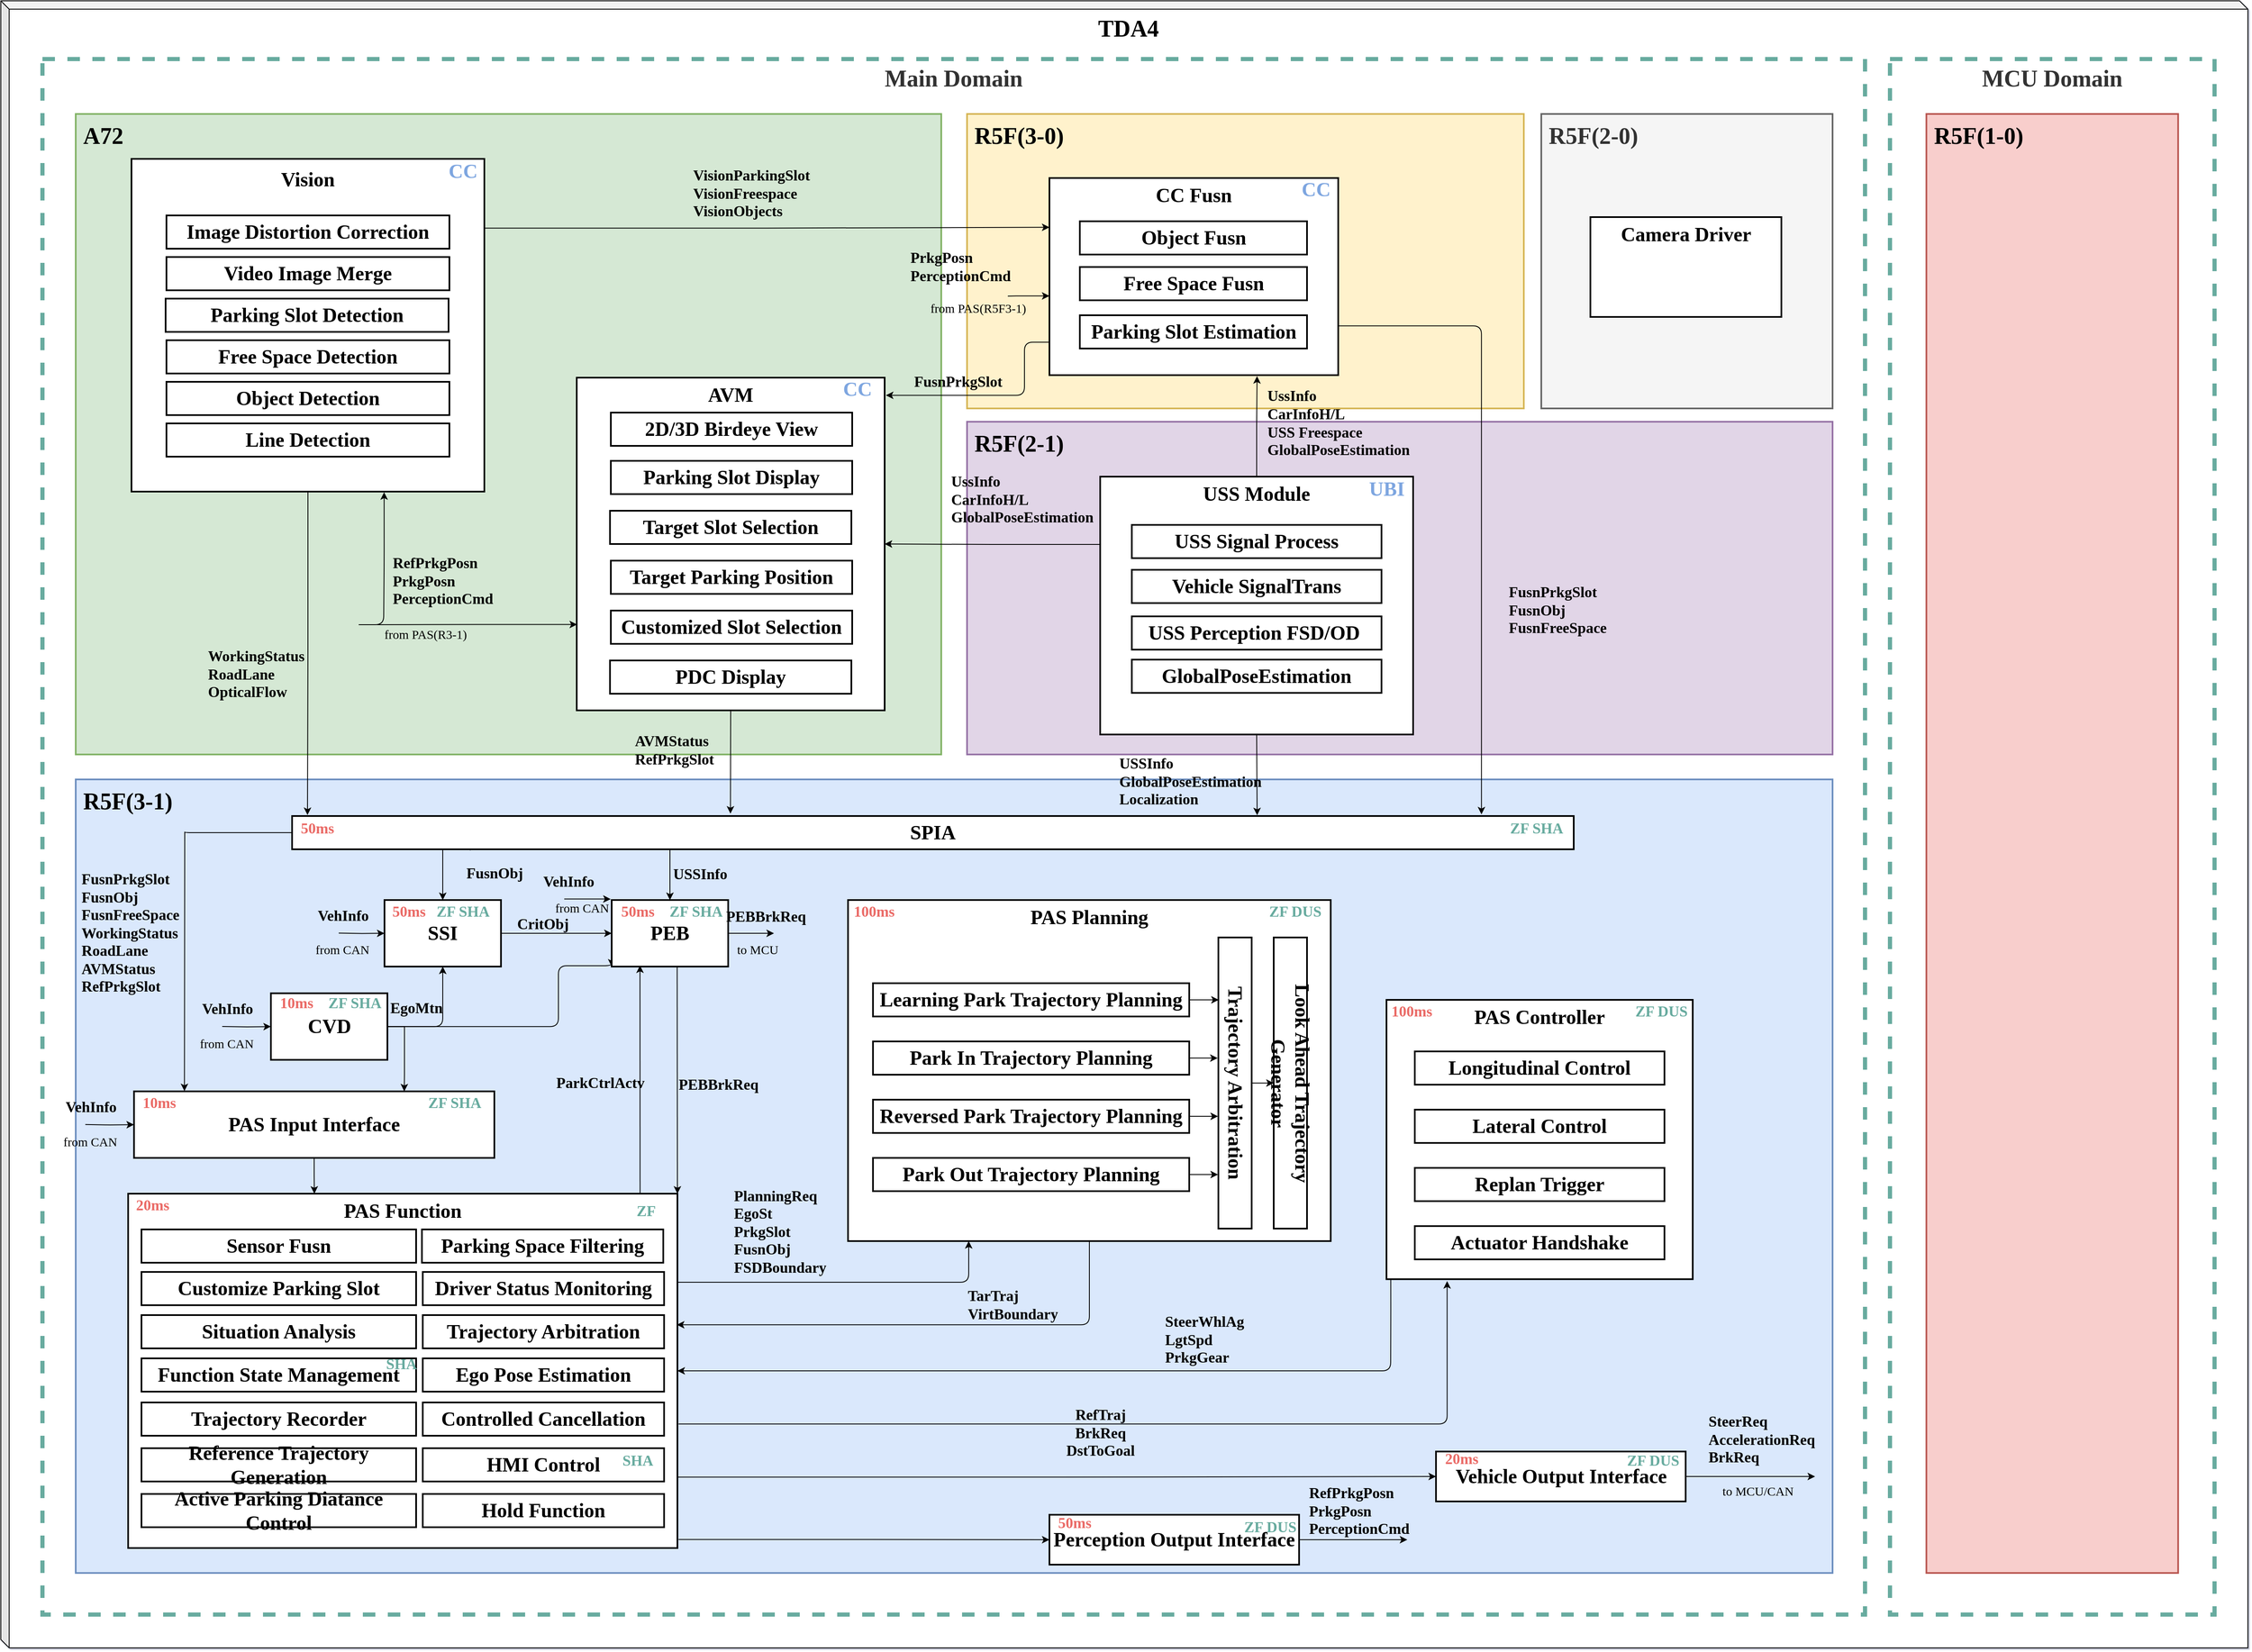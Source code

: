 <mxfile version="17.2.4" type="device"><diagram name="BX1E_PECU_V03" id="T3YFyzlG8irn2YeWhKuH"><mxGraphModel dx="989" dy="2734" grid="1" gridSize="10" guides="1" tooltips="1" connect="1" arrows="1" fold="1" page="1" pageScale="1" pageWidth="850" pageHeight="1100" math="0" shadow="1"><root><mxCell id="bY8ixbfz0Mf6QM5T7qYE-0"/><mxCell id="bY8ixbfz0Mf6QM5T7qYE-1" value="Hardware" style="locked=1;" parent="bY8ixbfz0Mf6QM5T7qYE-0"/><mxCell id="rqIHHwWHBXNizdivtRxG-0" value="&lt;font style=&quot;font-size: 28px&quot;&gt;TDA4&lt;/font&gt;" style="shape=cube;whiteSpace=wrap;html=1;boundedLbl=1;backgroundOutline=1;darkOpacity=0.05;darkOpacity2=0.1;size=10;verticalAlign=top;fontFamily=calibri;align=center;fontStyle=1" parent="bY8ixbfz0Mf6QM5T7qYE-1" vertex="1"><mxGeometry x="3440" y="160" width="2700" height="1980" as="geometry"/></mxCell><mxCell id="rqIHHwWHBXNizdivtRxG-1" value="Main Domain" style="rounded=0;whiteSpace=wrap;html=1;fontFamily=calibri;fontSize=28;fillColor=none;fontColor=#333333;strokeColor=#67AB9F;verticalAlign=top;align=center;fontStyle=1;dashed=1;strokeWidth=5;" parent="bY8ixbfz0Mf6QM5T7qYE-1" vertex="1"><mxGeometry x="3490" y="230" width="2190" height="1870" as="geometry"/></mxCell><mxCell id="rqIHHwWHBXNizdivtRxG-3" value="MCU Domain" style="rounded=0;whiteSpace=wrap;html=1;fontFamily=calibri;fontSize=28;fillColor=none;fontColor=#333333;strokeColor=#67AB9F;verticalAlign=top;align=center;fontStyle=1;dashed=1;strokeWidth=5;" parent="bY8ixbfz0Mf6QM5T7qYE-1" vertex="1"><mxGeometry x="5710" y="230" width="390" height="1870" as="geometry"/></mxCell><mxCell id="rqIHHwWHBXNizdivtRxG-4" value="R5F(1-0)" style="rounded=0;whiteSpace=wrap;html=1;fontFamily=calibri;fontSize=28;fillColor=#f8cecc;strokeColor=#b85450;align=left;verticalAlign=top;fontStyle=1;strokeWidth=2;spacing=5;spacingLeft=4;" parent="bY8ixbfz0Mf6QM5T7qYE-1" vertex="1"><mxGeometry x="5753.75" y="296" width="302.5" height="1754" as="geometry"/></mxCell><mxCell id="rqIHHwWHBXNizdivtRxG-5" value="&lt;font&gt;A72&amp;nbsp;&lt;/font&gt;" style="rounded=0;whiteSpace=wrap;html=1;fontFamily=calibri;fontSize=28;fillColor=#d5e8d4;strokeColor=#82b366;verticalAlign=top;labelPosition=center;verticalLabelPosition=middle;align=left;fontStyle=1;strokeWidth=2;spacing=5;spacingLeft=4;" parent="bY8ixbfz0Mf6QM5T7qYE-1" vertex="1"><mxGeometry x="3530" y="296" width="1040" height="770" as="geometry"/></mxCell><mxCell id="rqIHHwWHBXNizdivtRxG-6" value="R5F(3-0)" style="rounded=0;whiteSpace=wrap;html=1;fontFamily=calibri;fontSize=28;fillColor=#fff2cc;strokeColor=#d6b656;align=left;verticalAlign=top;fontStyle=1;strokeWidth=2;spacing=5;spacingLeft=4;" parent="bY8ixbfz0Mf6QM5T7qYE-1" vertex="1"><mxGeometry x="4601" y="296" width="669" height="354" as="geometry"/></mxCell><mxCell id="rqIHHwWHBXNizdivtRxG-7" value="&lt;span&gt;R5F(3-1)&lt;/span&gt;" style="rounded=0;whiteSpace=wrap;html=1;fontFamily=calibri;fontSize=28;fillColor=#dae8fc;strokeColor=#6c8ebf;align=left;verticalAlign=top;fontStyle=1;strokeWidth=2;spacing=5;spacingLeft=4;" parent="bY8ixbfz0Mf6QM5T7qYE-1" vertex="1"><mxGeometry x="3530" y="1096" width="2111" height="954" as="geometry"/></mxCell><mxCell id="jUyQ9zSBCtnd8JDluAtk-4" value="R5F(2-1)" style="rounded=0;whiteSpace=wrap;html=1;fontFamily=calibri;fontSize=28;fillColor=#e1d5e7;strokeColor=#9673a6;align=left;verticalAlign=top;fontStyle=1;strokeWidth=2;spacing=5;spacingLeft=4;" parent="bY8ixbfz0Mf6QM5T7qYE-1" vertex="1"><mxGeometry x="4601" y="666" width="1040" height="400" as="geometry"/></mxCell><mxCell id="jUyQ9zSBCtnd8JDluAtk-5" value="R5F(2-0)" style="rounded=0;whiteSpace=wrap;html=1;fontFamily=calibri;fontSize=28;fillColor=#f5f5f5;strokeColor=#666666;align=left;verticalAlign=top;fontStyle=1;strokeWidth=2;fontColor=#333333;spacing=5;spacingLeft=4;" parent="bY8ixbfz0Mf6QM5T7qYE-1" vertex="1"><mxGeometry x="5291" y="296" width="350" height="354" as="geometry"/></mxCell><mxCell id="bY8ixbfz0Mf6QM5T7qYE-10" value="ASW" style="locked=1;" parent="bY8ixbfz0Mf6QM5T7qYE-0"/><mxCell id="bY8ixbfz0Mf6QM5T7qYE-11" style="edgeStyle=orthogonalEdgeStyle;rounded=0;orthogonalLoop=1;jettySize=auto;html=1;exitX=0.999;exitY=0.208;exitDx=0;exitDy=0;entryX=0;entryY=0.25;entryDx=0;entryDy=0;fontFamily=calibri;fontSize=18;startArrow=none;startFill=0;exitPerimeter=0;" parent="bY8ixbfz0Mf6QM5T7qYE-10" source="bY8ixbfz0Mf6QM5T7qYE-13" target="bY8ixbfz0Mf6QM5T7qYE-47" edge="1"><mxGeometry relative="1" as="geometry"/></mxCell><mxCell id="bY8ixbfz0Mf6QM5T7qYE-12" value="VisionParkingSlot&lt;br&gt;VisionFreespace&lt;br&gt;VisionObjects" style="edgeLabel;html=1;align=left;verticalAlign=middle;resizable=0;points=[];fontSize=18;fontFamily=calibri;labelBackgroundColor=none;fontStyle=1" parent="bY8ixbfz0Mf6QM5T7qYE-11" vertex="1" connectable="0"><mxGeometry x="-0.101" relative="1" as="geometry"><mxPoint x="-57" y="-41" as="offset"/></mxGeometry></mxCell><mxCell id="jUyQ9zSBCtnd8JDluAtk-1" style="edgeStyle=orthogonalEdgeStyle;rounded=1;orthogonalLoop=1;jettySize=auto;html=1;entryX=0.012;entryY=-0.031;entryDx=0;entryDy=0;entryPerimeter=0;fontSize=24;fontColor=#7EA6E0;exitX=0.5;exitY=1;exitDx=0;exitDy=0;" parent="bY8ixbfz0Mf6QM5T7qYE-10" source="bY8ixbfz0Mf6QM5T7qYE-13" target="bY8ixbfz0Mf6QM5T7qYE-80" edge="1"><mxGeometry relative="1" as="geometry"><mxPoint x="3697" y="750" as="sourcePoint"/></mxGeometry></mxCell><mxCell id="jUyQ9zSBCtnd8JDluAtk-2" value="&lt;b style=&quot;font-size: 18px&quot;&gt;&lt;font style=&quot;font-size: 18px ; line-height: 0.8&quot;&gt;WorkingStatus&lt;br&gt;RoadLane&lt;br style=&quot;font-size: 18px&quot;&gt;&lt;/font&gt;&lt;/b&gt;&lt;b&gt;OpticalFlow&lt;/b&gt;&lt;b style=&quot;font-size: 18px&quot;&gt;&lt;font style=&quot;font-size: 18px ; line-height: 0.8&quot;&gt;&lt;br style=&quot;font-size: 18px&quot;&gt;&lt;/font&gt;&lt;/b&gt;" style="edgeLabel;html=1;align=left;verticalAlign=middle;resizable=0;points=[];fontSize=18;fontColor=default;labelBackgroundColor=none;fontFamily=calibri;spacing=2;" parent="jUyQ9zSBCtnd8JDluAtk-1" vertex="1" connectable="0"><mxGeometry x="-0.501" y="1" relative="1" as="geometry"><mxPoint x="-123" y="123" as="offset"/></mxGeometry></mxCell><mxCell id="bY8ixbfz0Mf6QM5T7qYE-13" value="&lt;font style=&quot;font-size: 24px&quot;&gt;Vision&lt;/font&gt;" style="rounded=0;whiteSpace=wrap;html=1;fontFamily=calibri;fontSize=28;strokeWidth=2;align=center;verticalAlign=top;fontStyle=1" parent="bY8ixbfz0Mf6QM5T7qYE-10" vertex="1"><mxGeometry x="3597" y="350" width="424" height="400" as="geometry"/></mxCell><mxCell id="bY8ixbfz0Mf6QM5T7qYE-14" value="Image Distortion Correction" style="rounded=0;whiteSpace=wrap;html=1;fontFamily=calibri;fontSize=24;strokeWidth=2;fontStyle=1;rotation=0;" parent="bY8ixbfz0Mf6QM5T7qYE-10" vertex="1"><mxGeometry x="3639" y="418" width="340" height="40" as="geometry"/></mxCell><mxCell id="bY8ixbfz0Mf6QM5T7qYE-15" value="Video Image Merge" style="rounded=0;whiteSpace=wrap;html=1;fontFamily=calibri;fontSize=24;strokeWidth=2;fontStyle=1;rotation=0;" parent="bY8ixbfz0Mf6QM5T7qYE-10" vertex="1"><mxGeometry x="3639" y="468" width="340" height="40" as="geometry"/></mxCell><object label="Parking Slot Detection" id="bY8ixbfz0Mf6QM5T7qYE-16"><mxCell style="rounded=0;whiteSpace=wrap;html=1;fontFamily=calibri;fontSize=24;strokeWidth=2;fontStyle=1" parent="bY8ixbfz0Mf6QM5T7qYE-10" vertex="1"><mxGeometry x="3638" y="518" width="340" height="40" as="geometry"/></mxCell></object><mxCell id="bY8ixbfz0Mf6QM5T7qYE-17" value="Free Space Detection" style="rounded=0;whiteSpace=wrap;html=1;fontFamily=calibri;fontSize=24;strokeWidth=2;fontStyle=1" parent="bY8ixbfz0Mf6QM5T7qYE-10" vertex="1"><mxGeometry x="3639" y="568" width="340" height="40" as="geometry"/></mxCell><mxCell id="bY8ixbfz0Mf6QM5T7qYE-18" value="Object Detection" style="rounded=0;whiteSpace=wrap;html=1;fontFamily=calibri;fontSize=24;strokeWidth=2;fontStyle=1" parent="bY8ixbfz0Mf6QM5T7qYE-10" vertex="1"><mxGeometry x="3639" y="618" width="340" height="40" as="geometry"/></mxCell><mxCell id="bY8ixbfz0Mf6QM5T7qYE-19" value="Line Detection" style="rounded=0;whiteSpace=wrap;html=1;fontFamily=calibri;fontSize=24;strokeWidth=2;fontStyle=1" parent="bY8ixbfz0Mf6QM5T7qYE-10" vertex="1"><mxGeometry x="3639" y="668" width="340" height="40" as="geometry"/></mxCell><mxCell id="bY8ixbfz0Mf6QM5T7qYE-20" value="2D/3D Birdeye View" style="rounded=0;whiteSpace=wrap;html=1;fontFamily=calibri;fontSize=24;strokeWidth=2;fontStyle=1" parent="bY8ixbfz0Mf6QM5T7qYE-10" vertex="1"><mxGeometry x="4173" y="775" width="290" height="40" as="geometry"/></mxCell><mxCell id="bY8ixbfz0Mf6QM5T7qYE-21" style="edgeStyle=orthogonalEdgeStyle;rounded=0;orthogonalLoop=1;jettySize=auto;html=1;exitX=0.001;exitY=0.742;exitDx=0;exitDy=0;fontFamily=calibri;fontSize=15;startArrow=classic;startFill=1;endArrow=none;endFill=0;exitPerimeter=0;" parent="bY8ixbfz0Mf6QM5T7qYE-10" source="bY8ixbfz0Mf6QM5T7qYE-24" edge="1"><mxGeometry relative="1" as="geometry"><mxPoint x="3892" y="910" as="targetPoint"/><mxPoint x="4132" y="910" as="sourcePoint"/></mxGeometry></mxCell><mxCell id="bY8ixbfz0Mf6QM5T7qYE-22" value="&lt;b&gt;RefPrkgPosn&lt;br&gt;PrkgPosn&lt;br&gt;PerceptionCmd&lt;/b&gt;&lt;b style=&quot;font-size: 18px&quot;&gt;&lt;br style=&quot;font-size: 18px&quot;&gt;&lt;/b&gt;" style="edgeLabel;html=1;align=left;verticalAlign=middle;resizable=0;points=[];fontSize=18;fontFamily=calibri;labelBackgroundColor=none;" parent="bY8ixbfz0Mf6QM5T7qYE-21" vertex="1" connectable="0"><mxGeometry x="0.155" y="-1" relative="1" as="geometry"><mxPoint x="-85" y="-52" as="offset"/></mxGeometry></mxCell><mxCell id="bY8ixbfz0Mf6QM5T7qYE-23" value="from PAS(R3-1)" style="edgeLabel;html=1;align=center;verticalAlign=middle;resizable=0;points=[];fontSize=15;fontFamily=calibri;labelBackgroundColor=none;" parent="bY8ixbfz0Mf6QM5T7qYE-21" vertex="1" connectable="0"><mxGeometry x="0.179" relative="1" as="geometry"><mxPoint x="-41" y="10" as="offset"/></mxGeometry></mxCell><mxCell id="jUyQ9zSBCtnd8JDluAtk-20" style="edgeStyle=orthogonalEdgeStyle;rounded=1;jumpStyle=arc;orthogonalLoop=1;jettySize=auto;html=1;exitX=0.5;exitY=1;exitDx=0;exitDy=0;entryX=0.342;entryY=-0.073;entryDx=0;entryDy=0;entryPerimeter=0;fontFamily=calibri;fontSize=18;fontColor=default;" parent="bY8ixbfz0Mf6QM5T7qYE-10" source="bY8ixbfz0Mf6QM5T7qYE-24" target="bY8ixbfz0Mf6QM5T7qYE-80" edge="1"><mxGeometry relative="1" as="geometry"/></mxCell><mxCell id="jUyQ9zSBCtnd8JDluAtk-21" value="&lt;b&gt;&lt;font style=&quot;line-height: 0.8&quot;&gt;AVMStatus&lt;br&gt;&lt;/font&gt;&lt;/b&gt;&lt;b&gt;&lt;font style=&quot;line-height: 0.8&quot;&gt;RefPrkgSlot&lt;/font&gt;&lt;/b&gt;" style="edgeLabel;html=1;align=left;verticalAlign=middle;resizable=0;points=[];fontSize=18;fontFamily=calibri;fontColor=default;labelBackgroundColor=none;" parent="jUyQ9zSBCtnd8JDluAtk-20" vertex="1" connectable="0"><mxGeometry x="-0.238" relative="1" as="geometry"><mxPoint x="-117" as="offset"/></mxGeometry></mxCell><UserObject label="AVM" tooltip="Around View Monitor" id="bY8ixbfz0Mf6QM5T7qYE-24"><mxCell style="rounded=0;whiteSpace=wrap;html=1;fontFamily=calibri;fontSize=24;strokeWidth=2;align=center;verticalAlign=top;fontStyle=1" parent="bY8ixbfz0Mf6QM5T7qYE-10" vertex="1"><mxGeometry x="4132" y="613" width="370" height="400" as="geometry"/></mxCell></UserObject><mxCell id="bY8ixbfz0Mf6QM5T7qYE-25" value="Parking Slot Display" style="rounded=0;whiteSpace=wrap;html=1;fontFamily=calibri;fontSize=24;strokeWidth=2;fontStyle=1" parent="bY8ixbfz0Mf6QM5T7qYE-10" vertex="1"><mxGeometry x="4173" y="713" width="290" height="40" as="geometry"/></mxCell><mxCell id="bY8ixbfz0Mf6QM5T7qYE-26" value="Target Slot Selection" style="rounded=0;whiteSpace=wrap;html=1;fontFamily=calibri;fontSize=24;strokeWidth=2;fontStyle=1" parent="bY8ixbfz0Mf6QM5T7qYE-10" vertex="1"><mxGeometry x="4172" y="773" width="290" height="40" as="geometry"/></mxCell><mxCell id="bY8ixbfz0Mf6QM5T7qYE-27" value="Customized Slot Selection" style="rounded=0;whiteSpace=wrap;html=1;fontFamily=calibri;fontSize=24;strokeWidth=2;fontStyle=1" parent="bY8ixbfz0Mf6QM5T7qYE-10" vertex="1"><mxGeometry x="4173" y="893" width="290" height="40" as="geometry"/></mxCell><mxCell id="bY8ixbfz0Mf6QM5T7qYE-28" value="2D/3D Birdeye View" style="rounded=0;whiteSpace=wrap;html=1;fontFamily=calibri;fontSize=24;strokeWidth=2;fontStyle=1" parent="bY8ixbfz0Mf6QM5T7qYE-10" vertex="1"><mxGeometry x="4173" y="655" width="290" height="40" as="geometry"/></mxCell><mxCell id="bY8ixbfz0Mf6QM5T7qYE-29" value="Target Parking Position" style="rounded=0;whiteSpace=wrap;html=1;fontFamily=calibri;fontSize=24;strokeWidth=2;fontStyle=1" parent="bY8ixbfz0Mf6QM5T7qYE-10" vertex="1"><mxGeometry x="4173" y="833" width="290" height="40" as="geometry"/></mxCell><mxCell id="bY8ixbfz0Mf6QM5T7qYE-30" value="PDC Display" style="rounded=0;whiteSpace=wrap;html=1;fontFamily=calibri;fontSize=24;strokeWidth=2;fontStyle=1" parent="bY8ixbfz0Mf6QM5T7qYE-10" vertex="1"><mxGeometry x="4172" y="953" width="290" height="40" as="geometry"/></mxCell><mxCell id="bY8ixbfz0Mf6QM5T7qYE-31" style="edgeStyle=orthogonalEdgeStyle;rounded=0;orthogonalLoop=1;jettySize=auto;html=1;exitX=0.003;exitY=0.263;exitDx=0;exitDy=0;fontFamily=calibri;fontSize=18;startArrow=none;startFill=0;entryX=1;entryY=0.5;entryDx=0;entryDy=0;exitPerimeter=0;" parent="bY8ixbfz0Mf6QM5T7qYE-10" source="bY8ixbfz0Mf6QM5T7qYE-36" target="bY8ixbfz0Mf6QM5T7qYE-24" edge="1"><mxGeometry relative="1" as="geometry"><mxPoint x="4553" y="810" as="targetPoint"/></mxGeometry></mxCell><mxCell id="bY8ixbfz0Mf6QM5T7qYE-32" value="&lt;span style=&quot;font-weight: 700&quot;&gt;UssInfo&lt;/span&gt;&lt;br style=&quot;font-weight: 700&quot;&gt;&lt;span style=&quot;font-weight: 700&quot;&gt;CarInfoH/L&lt;/span&gt;&lt;br style=&quot;font-weight: 700&quot;&gt;&lt;span style=&quot;font-weight: 700&quot;&gt;GlobalPoseEstimation&lt;/span&gt;" style="edgeLabel;html=1;align=left;verticalAlign=middle;resizable=0;points=[];fontSize=18;fontFamily=calibri;labelBackgroundColor=none;" parent="bY8ixbfz0Mf6QM5T7qYE-31" vertex="1" connectable="0"><mxGeometry x="-0.157" y="-2" relative="1" as="geometry"><mxPoint x="-72" y="-52" as="offset"/></mxGeometry></mxCell><mxCell id="jUyQ9zSBCtnd8JDluAtk-18" style="edgeStyle=orthogonalEdgeStyle;rounded=1;jumpStyle=arc;orthogonalLoop=1;jettySize=auto;html=1;exitX=0.5;exitY=1;exitDx=0;exitDy=0;entryX=0.753;entryY=-0.025;entryDx=0;entryDy=0;fontFamily=calibri;fontSize=18;fontColor=default;entryPerimeter=0;" parent="bY8ixbfz0Mf6QM5T7qYE-10" source="bY8ixbfz0Mf6QM5T7qYE-36" target="bY8ixbfz0Mf6QM5T7qYE-80" edge="1"><mxGeometry relative="1" as="geometry"/></mxCell><mxCell id="jUyQ9zSBCtnd8JDluAtk-19" value="&lt;span style=&quot;font-weight: 700;&quot;&gt;USSInfo&lt;br&gt;&lt;/span&gt;&lt;span style=&quot;font-weight: 700;&quot;&gt;GlobalPoseEstimation&lt;br&gt;&lt;/span&gt;&lt;span style=&quot;font-weight: 700;&quot;&gt;Localization&lt;/span&gt;" style="edgeLabel;html=1;align=left;verticalAlign=middle;resizable=0;points=[];fontSize=18;fontFamily=calibri;fontColor=default;labelBackgroundColor=none;" parent="jUyQ9zSBCtnd8JDluAtk-18" vertex="1" connectable="0"><mxGeometry x="0.272" relative="1" as="geometry"><mxPoint x="-168" y="-5" as="offset"/></mxGeometry></mxCell><mxCell id="bY8ixbfz0Mf6QM5T7qYE-36" value="USS Module" style="rounded=0;whiteSpace=wrap;html=1;fontFamily=calibri;fontSize=24;strokeWidth=2;verticalAlign=top;fontStyle=1" parent="bY8ixbfz0Mf6QM5T7qYE-10" vertex="1"><mxGeometry x="4761" y="732" width="376" height="310" as="geometry"/></mxCell><mxCell id="bY8ixbfz0Mf6QM5T7qYE-37" value="USS Signal Process" style="rounded=0;whiteSpace=wrap;html=1;fontFamily=calibri;fontSize=24;strokeWidth=2;fontStyle=1" parent="bY8ixbfz0Mf6QM5T7qYE-10" vertex="1"><mxGeometry x="4799" y="790" width="300" height="40" as="geometry"/></mxCell><mxCell id="bY8ixbfz0Mf6QM5T7qYE-38" value="USS Perception FSD/OD&amp;nbsp;" style="rounded=0;whiteSpace=wrap;html=1;fontFamily=calibri;fontSize=24;strokeWidth=2;fontStyle=1" parent="bY8ixbfz0Mf6QM5T7qYE-10" vertex="1"><mxGeometry x="4799" y="900" width="300" height="40" as="geometry"/></mxCell><mxCell id="bY8ixbfz0Mf6QM5T7qYE-39" value="Vehicle SignalTrans" style="rounded=0;whiteSpace=wrap;html=1;fontFamily=calibri;fontSize=24;strokeWidth=2;fontStyle=1" parent="bY8ixbfz0Mf6QM5T7qYE-10" vertex="1"><mxGeometry x="4799" y="844" width="300" height="40" as="geometry"/></mxCell><mxCell id="bY8ixbfz0Mf6QM5T7qYE-40" value="GlobalPoseEstimation" style="rounded=0;whiteSpace=wrap;html=1;fontFamily=calibri;fontSize=24;strokeWidth=2;fontStyle=1" parent="bY8ixbfz0Mf6QM5T7qYE-10" vertex="1"><mxGeometry x="4799" y="952" width="300" height="40" as="geometry"/></mxCell><mxCell id="bY8ixbfz0Mf6QM5T7qYE-44" style="edgeStyle=orthogonalEdgeStyle;rounded=0;orthogonalLoop=1;jettySize=auto;html=1;exitX=0;exitY=0.75;exitDx=0;exitDy=0;fontFamily=calibri;fontSize=24;startArrow=classic;startFill=1;endArrow=none;endFill=0;" parent="bY8ixbfz0Mf6QM5T7qYE-10" edge="1"><mxGeometry relative="1" as="geometry"><mxPoint x="4650" y="515" as="targetPoint"/><mxPoint x="4700" y="514.75" as="sourcePoint"/><Array as="points"><mxPoint x="4660" y="515"/></Array></mxGeometry></mxCell><mxCell id="bY8ixbfz0Mf6QM5T7qYE-45" value="&lt;b&gt;PrkgPosn&lt;br&gt;PerceptionCmd&lt;/b&gt;" style="edgeLabel;html=1;align=left;verticalAlign=middle;resizable=0;points=[];fontSize=18;fontFamily=calibri;labelBackgroundColor=none;" parent="bY8ixbfz0Mf6QM5T7qYE-44" vertex="1" connectable="0"><mxGeometry x="0.188" relative="1" as="geometry"><mxPoint x="-140" y="-35" as="offset"/></mxGeometry></mxCell><mxCell id="bY8ixbfz0Mf6QM5T7qYE-46" value="from PAS(R5F3-1)" style="edgeLabel;html=1;align=center;verticalAlign=middle;resizable=0;points=[];fontSize=15;fontFamily=calibri;labelBackgroundColor=none;" parent="bY8ixbfz0Mf6QM5T7qYE-44" vertex="1" connectable="0"><mxGeometry x="0.121" relative="1" as="geometry"><mxPoint x="-58" y="14" as="offset"/></mxGeometry></mxCell><mxCell id="jUyQ9zSBCtnd8JDluAtk-12" style="edgeStyle=orthogonalEdgeStyle;rounded=1;orthogonalLoop=1;jettySize=auto;html=1;exitX=-0.002;exitY=0.833;exitDx=0;exitDy=0;entryX=1.004;entryY=0.053;entryDx=0;entryDy=0;entryPerimeter=0;fontFamily=calibri;fontSize=18;fontColor=default;exitPerimeter=0;" parent="bY8ixbfz0Mf6QM5T7qYE-10" source="bY8ixbfz0Mf6QM5T7qYE-47" target="bY8ixbfz0Mf6QM5T7qYE-24" edge="1"><mxGeometry relative="1" as="geometry"><Array as="points"><mxPoint x="4670" y="570"/><mxPoint x="4670" y="634"/></Array></mxGeometry></mxCell><mxCell id="jUyQ9zSBCtnd8JDluAtk-13" value="&lt;span style=&quot;font-weight: 700 ; text-align: left&quot;&gt;FusnPrkgSlot&lt;/span&gt;" style="edgeLabel;html=1;align=center;verticalAlign=middle;resizable=0;points=[];fontSize=18;fontFamily=calibri;fontColor=default;labelBackgroundColor=none;" parent="jUyQ9zSBCtnd8JDluAtk-12" vertex="1" connectable="0"><mxGeometry x="0.395" y="-1" relative="1" as="geometry"><mxPoint x="8" y="-15" as="offset"/></mxGeometry></mxCell><mxCell id="jUyQ9zSBCtnd8JDluAtk-16" style="edgeStyle=orthogonalEdgeStyle;rounded=1;orthogonalLoop=1;jettySize=auto;html=1;exitX=1;exitY=0.75;exitDx=0;exitDy=0;entryX=0.928;entryY=-0.049;entryDx=0;entryDy=0;entryPerimeter=0;fontFamily=calibri;fontSize=15;fontColor=default;jumpStyle=arc;" parent="bY8ixbfz0Mf6QM5T7qYE-10" source="bY8ixbfz0Mf6QM5T7qYE-47" target="bY8ixbfz0Mf6QM5T7qYE-80" edge="1"><mxGeometry relative="1" as="geometry"><Array as="points"><mxPoint x="5219" y="551"/></Array></mxGeometry></mxCell><mxCell id="jUyQ9zSBCtnd8JDluAtk-17" value="&lt;span style=&quot;font-size: 18px ; font-weight: 700&quot;&gt;FusnPrkgSlot&lt;/span&gt;&lt;br style=&quot;font-size: 18px ; font-weight: 700&quot;&gt;&lt;span style=&quot;font-size: 18px ; font-weight: 700&quot;&gt;Fusn&lt;/span&gt;&lt;span style=&quot;font-size: 18px ; font-weight: 700&quot;&gt;Obj&lt;/span&gt;&lt;br style=&quot;font-size: 18px ; font-weight: 700&quot;&gt;&lt;span style=&quot;font-size: 18px ; font-weight: 700&quot;&gt;Fusn&lt;/span&gt;&lt;span style=&quot;font-size: 18px ; font-weight: 700&quot;&gt;FreeSpace&lt;/span&gt;" style="edgeLabel;html=1;align=left;verticalAlign=middle;resizable=0;points=[];fontSize=18;fontFamily=calibri;fontColor=default;labelBackgroundColor=none;" parent="jUyQ9zSBCtnd8JDluAtk-16" vertex="1" connectable="0"><mxGeometry x="0.362" y="2" relative="1" as="geometry"><mxPoint x="29" y="-3" as="offset"/></mxGeometry></mxCell><mxCell id="bY8ixbfz0Mf6QM5T7qYE-47" value="CC Fusn" style="rounded=0;whiteSpace=wrap;html=1;fontFamily=calibri;fontSize=24;strokeWidth=2;verticalAlign=top;fontStyle=1" parent="bY8ixbfz0Mf6QM5T7qYE-10" vertex="1"><mxGeometry x="4700" y="373" width="347" height="237" as="geometry"/></mxCell><mxCell id="bY8ixbfz0Mf6QM5T7qYE-48" value="Object Fusn" style="rounded=0;whiteSpace=wrap;html=1;fontFamily=calibri;fontSize=24;strokeWidth=2;fontStyle=1" parent="bY8ixbfz0Mf6QM5T7qYE-10" vertex="1"><mxGeometry x="4736.5" y="425" width="273" height="40" as="geometry"/></mxCell><mxCell id="bY8ixbfz0Mf6QM5T7qYE-49" value="Free Space Fusn" style="rounded=0;whiteSpace=wrap;html=1;fontFamily=calibri;fontSize=24;strokeWidth=2;fontStyle=1" parent="bY8ixbfz0Mf6QM5T7qYE-10" vertex="1"><mxGeometry x="4736.5" y="480" width="273" height="40" as="geometry"/></mxCell><mxCell id="bY8ixbfz0Mf6QM5T7qYE-50" value="Parking Slot Estimation" style="rounded=0;whiteSpace=wrap;html=1;fontFamily=calibri;fontSize=24;strokeWidth=2;fontStyle=1" parent="bY8ixbfz0Mf6QM5T7qYE-10" vertex="1"><mxGeometry x="4736.5" y="538" width="273" height="40" as="geometry"/></mxCell><mxCell id="bY8ixbfz0Mf6QM5T7qYE-51" value="Camera Driver" style="rounded=0;whiteSpace=wrap;html=1;fontFamily=calibri;fontSize=24;strokeWidth=2;verticalAlign=top;fontStyle=1" parent="bY8ixbfz0Mf6QM5T7qYE-10" vertex="1"><mxGeometry x="5350" y="420" width="229.5" height="120" as="geometry"/></mxCell><mxCell id="bY8ixbfz0Mf6QM5T7qYE-52" value="PAS Planning" style="rounded=0;whiteSpace=wrap;html=1;fontFamily=calibri;fontSize=24;strokeWidth=2;verticalAlign=top;align=center;fontStyle=1" parent="bY8ixbfz0Mf6QM5T7qYE-10" vertex="1"><mxGeometry x="4458" y="1241" width="580" height="410" as="geometry"/></mxCell><mxCell id="bY8ixbfz0Mf6QM5T7qYE-53" style="edgeStyle=orthogonalEdgeStyle;rounded=0;orthogonalLoop=1;jettySize=auto;html=1;exitX=1;exitY=0.5;exitDx=0;exitDy=0;entryX=0.616;entryY=1.012;entryDx=0;entryDy=0;entryPerimeter=0;fontFamily=calibri;fontSize=18;" parent="bY8ixbfz0Mf6QM5T7qYE-10" source="bY8ixbfz0Mf6QM5T7qYE-54" target="bY8ixbfz0Mf6QM5T7qYE-62" edge="1"><mxGeometry relative="1" as="geometry"/></mxCell><mxCell id="bY8ixbfz0Mf6QM5T7qYE-54" value="Reversed Park Trajectory Planning" style="rounded=0;whiteSpace=wrap;html=1;fontFamily=calibri;fontSize=24;strokeWidth=2;fontStyle=1" parent="bY8ixbfz0Mf6QM5T7qYE-10" vertex="1"><mxGeometry x="4488" y="1481" width="380" height="40" as="geometry"/></mxCell><mxCell id="bY8ixbfz0Mf6QM5T7qYE-55" style="edgeStyle=orthogonalEdgeStyle;rounded=0;orthogonalLoop=1;jettySize=auto;html=1;exitX=1;exitY=0.5;exitDx=0;exitDy=0;entryX=0.414;entryY=1.023;entryDx=0;entryDy=0;entryPerimeter=0;fontFamily=calibri;fontSize=18;" parent="bY8ixbfz0Mf6QM5T7qYE-10" source="bY8ixbfz0Mf6QM5T7qYE-56" target="bY8ixbfz0Mf6QM5T7qYE-62" edge="1"><mxGeometry relative="1" as="geometry"/></mxCell><mxCell id="bY8ixbfz0Mf6QM5T7qYE-56" value="Park In Trajectory Planning" style="rounded=0;whiteSpace=wrap;html=1;fontFamily=calibri;fontSize=24;strokeWidth=2;fontStyle=1" parent="bY8ixbfz0Mf6QM5T7qYE-10" vertex="1"><mxGeometry x="4488" y="1411" width="380" height="40" as="geometry"/></mxCell><mxCell id="bY8ixbfz0Mf6QM5T7qYE-57" style="edgeStyle=orthogonalEdgeStyle;rounded=0;orthogonalLoop=1;jettySize=auto;html=1;exitX=1;exitY=0.5;exitDx=0;exitDy=0;entryX=0.816;entryY=1.012;entryDx=0;entryDy=0;entryPerimeter=0;fontFamily=calibri;fontSize=18;" parent="bY8ixbfz0Mf6QM5T7qYE-10" source="bY8ixbfz0Mf6QM5T7qYE-58" target="bY8ixbfz0Mf6QM5T7qYE-62" edge="1"><mxGeometry relative="1" as="geometry"/></mxCell><mxCell id="bY8ixbfz0Mf6QM5T7qYE-58" value="Park Out Trajectory Planning" style="rounded=0;whiteSpace=wrap;html=1;fontFamily=calibri;fontSize=24;strokeWidth=2;fontStyle=1" parent="bY8ixbfz0Mf6QM5T7qYE-10" vertex="1"><mxGeometry x="4488" y="1551" width="380" height="40" as="geometry"/></mxCell><mxCell id="bY8ixbfz0Mf6QM5T7qYE-59" style="edgeStyle=orthogonalEdgeStyle;rounded=0;orthogonalLoop=1;jettySize=auto;html=1;exitX=1;exitY=0.5;exitDx=0;exitDy=0;entryX=0.213;entryY=0.989;entryDx=0;entryDy=0;entryPerimeter=0;fontFamily=calibri;fontSize=18;" parent="bY8ixbfz0Mf6QM5T7qYE-10" source="bY8ixbfz0Mf6QM5T7qYE-60" target="bY8ixbfz0Mf6QM5T7qYE-62" edge="1"><mxGeometry relative="1" as="geometry"/></mxCell><mxCell id="bY8ixbfz0Mf6QM5T7qYE-60" value="Learning Park Trajectory Planning" style="rounded=0;whiteSpace=wrap;html=1;fontFamily=calibri;fontSize=24;strokeWidth=2;fontStyle=1" parent="bY8ixbfz0Mf6QM5T7qYE-10" vertex="1"><mxGeometry x="4488" y="1341" width="380" height="40" as="geometry"/></mxCell><mxCell id="bY8ixbfz0Mf6QM5T7qYE-61" style="edgeStyle=orthogonalEdgeStyle;rounded=0;orthogonalLoop=1;jettySize=auto;html=1;exitX=0.5;exitY=0;exitDx=0;exitDy=0;entryX=0.5;entryY=1;entryDx=0;entryDy=0;fontFamily=calibri;fontSize=18;" parent="bY8ixbfz0Mf6QM5T7qYE-10" source="bY8ixbfz0Mf6QM5T7qYE-62" target="bY8ixbfz0Mf6QM5T7qYE-63" edge="1"><mxGeometry relative="1" as="geometry"/></mxCell><mxCell id="bY8ixbfz0Mf6QM5T7qYE-62" value="Trajectory Arbitration" style="rounded=0;whiteSpace=wrap;html=1;fontFamily=calibri;fontSize=24;strokeWidth=2;rotation=90;fontStyle=1" parent="bY8ixbfz0Mf6QM5T7qYE-10" vertex="1"><mxGeometry x="4748" y="1441" width="350" height="40" as="geometry"/></mxCell><mxCell id="bY8ixbfz0Mf6QM5T7qYE-63" value="Look Ahead Trajectory Generator" style="rounded=0;whiteSpace=wrap;html=1;fontFamily=calibri;fontSize=24;strokeWidth=2;rotation=90;fontStyle=1" parent="bY8ixbfz0Mf6QM5T7qYE-10" vertex="1"><mxGeometry x="4814.5" y="1441" width="350" height="40" as="geometry"/></mxCell><mxCell id="bY8ixbfz0Mf6QM5T7qYE-66" value="PAS Controller" style="rounded=0;whiteSpace=wrap;html=1;fontFamily=calibri;fontSize=24;strokeWidth=2;verticalAlign=top;align=center;fontStyle=1" parent="bY8ixbfz0Mf6QM5T7qYE-10" vertex="1"><mxGeometry x="5105" y="1361" width="368" height="335.8" as="geometry"/></mxCell><mxCell id="bY8ixbfz0Mf6QM5T7qYE-69" value="Replan Trigger" style="rounded=0;whiteSpace=wrap;html=1;fontFamily=calibri;fontSize=24;strokeWidth=2;fontStyle=1" parent="bY8ixbfz0Mf6QM5T7qYE-10" vertex="1"><mxGeometry x="5139" y="1563.0" width="300" height="40" as="geometry"/></mxCell><mxCell id="bY8ixbfz0Mf6QM5T7qYE-70" value="Actuator Handshake" style="rounded=0;whiteSpace=wrap;html=1;fontFamily=calibri;fontSize=24;strokeWidth=2;fontStyle=1" parent="bY8ixbfz0Mf6QM5T7qYE-10" vertex="1"><mxGeometry x="5139" y="1633" width="300" height="40" as="geometry"/></mxCell><mxCell id="bY8ixbfz0Mf6QM5T7qYE-71" style="edgeStyle=orthogonalEdgeStyle;rounded=1;orthogonalLoop=1;jettySize=auto;html=1;exitX=1;exitY=0.5;exitDx=0;exitDy=0;entryX=0.5;entryY=1;entryDx=0;entryDy=0;fontFamily=calibri;fontSize=18;" parent="bY8ixbfz0Mf6QM5T7qYE-10" source="bY8ixbfz0Mf6QM5T7qYE-75" target="bY8ixbfz0Mf6QM5T7qYE-83" edge="1"><mxGeometry relative="1" as="geometry"/></mxCell><mxCell id="bY8ixbfz0Mf6QM5T7qYE-72" style="edgeStyle=orthogonalEdgeStyle;rounded=1;orthogonalLoop=1;jettySize=auto;html=1;exitX=1;exitY=0.5;exitDx=0;exitDy=0;entryX=0;entryY=1;entryDx=0;entryDy=0;fontFamily=calibri;fontSize=18;" parent="bY8ixbfz0Mf6QM5T7qYE-10" source="bY8ixbfz0Mf6QM5T7qYE-75" target="bY8ixbfz0Mf6QM5T7qYE-86" edge="1"><mxGeometry relative="1" as="geometry"><Array as="points"><mxPoint x="4110" y="1393"/><mxPoint x="4110" y="1320"/><mxPoint x="4174" y="1320"/></Array></mxGeometry></mxCell><mxCell id="bY8ixbfz0Mf6QM5T7qYE-73" style="edgeStyle=orthogonalEdgeStyle;rounded=0;orthogonalLoop=1;jettySize=auto;html=1;exitX=1;exitY=0.5;exitDx=0;exitDy=0;fontFamily=calibri;fontSize=18;entryX=0.75;entryY=0;entryDx=0;entryDy=0;" parent="bY8ixbfz0Mf6QM5T7qYE-10" source="bY8ixbfz0Mf6QM5T7qYE-75" target="bY8ixbfz0Mf6QM5T7qYE-88" edge="1"><mxGeometry relative="1" as="geometry"><Array as="points"><mxPoint x="3925" y="1393"/><mxPoint x="3925" y="1451"/><mxPoint x="3925" y="1451"/></Array></mxGeometry></mxCell><mxCell id="bY8ixbfz0Mf6QM5T7qYE-74" value="EgoMtn" style="edgeLabel;html=1;align=center;verticalAlign=middle;resizable=0;points=[];fontSize=18;fontFamily=calibri;labelBackgroundColor=none;fontStyle=1" parent="bY8ixbfz0Mf6QM5T7qYE-73" vertex="1" connectable="0"><mxGeometry x="-0.27" relative="1" as="geometry"><mxPoint x="14" y="-38" as="offset"/></mxGeometry></mxCell><UserObject label="CVD" tooltip="Conditioned Vehicle Dynamics" id="bY8ixbfz0Mf6QM5T7qYE-75"><mxCell style="rounded=0;whiteSpace=wrap;html=1;fontFamily=calibri;fontSize=24;strokeWidth=2;verticalAlign=middle;fontStyle=1;align=center;" parent="bY8ixbfz0Mf6QM5T7qYE-10" vertex="1"><mxGeometry x="3764.5" y="1353.1" width="140" height="80" as="geometry"/></mxCell></UserObject><mxCell id="bY8ixbfz0Mf6QM5T7qYE-76" style="edgeStyle=orthogonalEdgeStyle;rounded=0;orthogonalLoop=1;jettySize=auto;html=1;entryX=0.5;entryY=0;entryDx=0;entryDy=0;fontFamily=calibri;fontSize=18;exitX=0.139;exitY=1.03;exitDx=0;exitDy=0;exitPerimeter=0;" parent="bY8ixbfz0Mf6QM5T7qYE-10" source="bY8ixbfz0Mf6QM5T7qYE-80" target="bY8ixbfz0Mf6QM5T7qYE-83" edge="1"><mxGeometry relative="1" as="geometry"><mxPoint x="4003" y="1180" as="sourcePoint"/><Array as="points"><mxPoint x="4004" y="1178"/><mxPoint x="3971" y="1178"/></Array></mxGeometry></mxCell><mxCell id="bY8ixbfz0Mf6QM5T7qYE-77" value="&lt;b&gt;&lt;font style=&quot;font-size: 18px&quot;&gt;FusnObj&lt;/font&gt;&lt;/b&gt;" style="edgeLabel;html=1;align=center;verticalAlign=middle;resizable=0;points=[];fontSize=18;fontFamily=calibri;labelBackgroundColor=none;" parent="bY8ixbfz0Mf6QM5T7qYE-76" vertex="1" connectable="0"><mxGeometry x="0.105" relative="1" as="geometry"><mxPoint x="62" y="12" as="offset"/></mxGeometry></mxCell><mxCell id="bY8ixbfz0Mf6QM5T7qYE-78" style="edgeStyle=orthogonalEdgeStyle;rounded=1;orthogonalLoop=1;jettySize=auto;html=1;exitX=0;exitY=0.5;exitDx=0;exitDy=0;fontFamily=calibri;fontSize=18;entryX=0.14;entryY=-0.004;entryDx=0;entryDy=0;entryPerimeter=0;" parent="bY8ixbfz0Mf6QM5T7qYE-10" source="bY8ixbfz0Mf6QM5T7qYE-80" target="bY8ixbfz0Mf6QM5T7qYE-88" edge="1"><mxGeometry relative="1" as="geometry"><mxPoint x="3700" y="1460" as="targetPoint"/><Array as="points"><mxPoint x="3661" y="1159"/><mxPoint x="3661" y="1460"/></Array></mxGeometry></mxCell><mxCell id="bY8ixbfz0Mf6QM5T7qYE-79" value="&lt;span style=&quot;font-weight: 700&quot;&gt;FusnPrkgSlot&lt;/span&gt;&lt;br style=&quot;font-weight: 700&quot;&gt;&lt;span style=&quot;font-weight: 700&quot;&gt;Fusn&lt;/span&gt;&lt;span style=&quot;font-weight: 700&quot;&gt;Obj&lt;/span&gt;&lt;br style=&quot;font-weight: 700&quot;&gt;&lt;span style=&quot;font-weight: 700&quot;&gt;Fusn&lt;/span&gt;&lt;span style=&quot;font-weight: 700&quot;&gt;FreeSpace&lt;br&gt;&lt;/span&gt;&lt;b&gt;&lt;font style=&quot;line-height: 0.8&quot;&gt;WorkingStatus&lt;br&gt;RoadLane&lt;br&gt;&lt;/font&gt;&lt;/b&gt;&lt;b&gt;&lt;font style=&quot;line-height: 0.8&quot;&gt;AVMStatus&lt;br&gt;&lt;/font&gt;&lt;/b&gt;&lt;b&gt;&lt;font style=&quot;line-height: 0.8&quot;&gt;RefPrkgSlot&lt;/font&gt;&lt;/b&gt;&lt;span style=&quot;font-weight: 700&quot;&gt;&lt;br&gt;&lt;/span&gt;" style="edgeLabel;html=1;align=left;verticalAlign=middle;resizable=0;points=[];fontSize=18;fontFamily=calibri;labelBackgroundColor=none;" parent="bY8ixbfz0Mf6QM5T7qYE-78" vertex="1" connectable="0"><mxGeometry x="0.397" y="-1" relative="1" as="geometry"><mxPoint x="-125" y="-57" as="offset"/></mxGeometry></mxCell><mxCell id="lLv8M8jsXOj_il3Gawez-11" style="edgeStyle=orthogonalEdgeStyle;rounded=1;jumpStyle=arc;orthogonalLoop=1;jettySize=auto;html=1;fontFamily=calibri;fontSize=18;" parent="bY8ixbfz0Mf6QM5T7qYE-10" target="bY8ixbfz0Mf6QM5T7qYE-86" edge="1"><mxGeometry relative="1" as="geometry"><mxPoint x="4244" y="1180" as="sourcePoint"/><Array as="points"><mxPoint x="4244" y="1180"/></Array></mxGeometry></mxCell><mxCell id="lLv8M8jsXOj_il3Gawez-12" value="&lt;span style=&quot;font-weight: 700; text-align: left;&quot;&gt;USSInfo&lt;/span&gt;" style="edgeLabel;html=1;align=center;verticalAlign=middle;resizable=0;points=[];fontSize=18;fontFamily=calibri;labelBackgroundColor=none;" parent="lLv8M8jsXOj_il3Gawez-11" vertex="1" connectable="0"><mxGeometry x="-0.309" y="-3" relative="1" as="geometry"><mxPoint x="39" y="9" as="offset"/></mxGeometry></mxCell><UserObject label="SPIA" tooltip="Surrounding Perception Input Abstraction" id="bY8ixbfz0Mf6QM5T7qYE-80"><mxCell style="rounded=0;whiteSpace=wrap;html=1;fontFamily=calibri;fontSize=24;strokeWidth=2;verticalAlign=middle;fontStyle=1;align=center;" parent="bY8ixbfz0Mf6QM5T7qYE-10" vertex="1"><mxGeometry x="3790" y="1140" width="1540" height="40" as="geometry"/></mxCell></UserObject><mxCell id="bY8ixbfz0Mf6QM5T7qYE-81" style="edgeStyle=orthogonalEdgeStyle;rounded=0;orthogonalLoop=1;jettySize=auto;html=1;exitX=1;exitY=0.5;exitDx=0;exitDy=0;fontFamily=calibri;fontSize=18;entryX=0;entryY=0.5;entryDx=0;entryDy=0;" parent="bY8ixbfz0Mf6QM5T7qYE-10" source="bY8ixbfz0Mf6QM5T7qYE-83" target="bY8ixbfz0Mf6QM5T7qYE-86" edge="1"><mxGeometry relative="1" as="geometry"/></mxCell><mxCell id="bY8ixbfz0Mf6QM5T7qYE-82" value="CritObj" style="edgeLabel;html=1;align=center;verticalAlign=middle;resizable=0;points=[];fontSize=18;fontFamily=calibri;labelBackgroundColor=none;fontStyle=1" parent="bY8ixbfz0Mf6QM5T7qYE-81" vertex="1" connectable="0"><mxGeometry x="0.203" y="2" relative="1" as="geometry"><mxPoint x="-30" y="-9" as="offset"/></mxGeometry></mxCell><UserObject label="SSI" tooltip="Safety Scene Interpretation" id="bY8ixbfz0Mf6QM5T7qYE-83"><mxCell style="rounded=0;whiteSpace=wrap;html=1;fontFamily=calibri;fontSize=24;strokeWidth=2;verticalAlign=middle;fontStyle=1;align=center;" parent="bY8ixbfz0Mf6QM5T7qYE-10" vertex="1"><mxGeometry x="3901" y="1241" width="140" height="80" as="geometry"/></mxCell></UserObject><mxCell id="bY8ixbfz0Mf6QM5T7qYE-84" style="edgeStyle=orthogonalEdgeStyle;rounded=1;orthogonalLoop=1;jettySize=auto;html=1;exitX=0.562;exitY=0.993;exitDx=0;exitDy=0;entryX=1;entryY=0;entryDx=0;entryDy=0;fontFamily=calibri;fontSize=18;startArrow=none;startFill=0;jumpStyle=arc;exitPerimeter=0;" parent="bY8ixbfz0Mf6QM5T7qYE-10" source="bY8ixbfz0Mf6QM5T7qYE-86" target="bY8ixbfz0Mf6QM5T7qYE-90" edge="1"><mxGeometry relative="1" as="geometry"><Array as="points"><mxPoint x="4253" y="1322"/><mxPoint x="4253" y="1322"/></Array></mxGeometry></mxCell><mxCell id="bY8ixbfz0Mf6QM5T7qYE-85" value="&lt;font style=&quot;font-size: 18px&quot;&gt;PEBBrkReq&lt;/font&gt;" style="edgeLabel;html=1;align=center;verticalAlign=middle;resizable=0;points=[];fontSize=18;fontFamily=calibri;fontStyle=1;labelBackgroundColor=none;" parent="bY8ixbfz0Mf6QM5T7qYE-84" vertex="1" connectable="0"><mxGeometry x="0.532" relative="1" as="geometry"><mxPoint x="49" y="-67" as="offset"/></mxGeometry></mxCell><UserObject label="PEB" tooltip="Parking Emergency Braking" id="bY8ixbfz0Mf6QM5T7qYE-86"><mxCell style="rounded=0;whiteSpace=wrap;html=1;fontFamily=calibri;fontSize=24;strokeWidth=2;verticalAlign=middle;fontStyle=1;align=center;" parent="bY8ixbfz0Mf6QM5T7qYE-10" vertex="1"><mxGeometry x="4174" y="1241" width="140" height="80" as="geometry"/></mxCell></UserObject><mxCell id="bY8ixbfz0Mf6QM5T7qYE-87" style="edgeStyle=orthogonalEdgeStyle;rounded=0;orthogonalLoop=1;jettySize=auto;html=1;exitX=0.5;exitY=1;exitDx=0;exitDy=0;entryX=0.339;entryY=0;entryDx=0;entryDy=0;fontFamily=calibri;fontSize=18;entryPerimeter=0;" parent="bY8ixbfz0Mf6QM5T7qYE-10" source="bY8ixbfz0Mf6QM5T7qYE-88" target="bY8ixbfz0Mf6QM5T7qYE-90" edge="1"><mxGeometry relative="1" as="geometry"/></mxCell><UserObject label="PAS Input Interface" tooltip="Parking Assist Input Abstraction" id="bY8ixbfz0Mf6QM5T7qYE-88"><mxCell style="rounded=0;whiteSpace=wrap;html=1;fontFamily=calibri;fontSize=24;strokeWidth=2;verticalAlign=middle;fontStyle=1;align=center;" parent="bY8ixbfz0Mf6QM5T7qYE-10" vertex="1"><mxGeometry x="3600" y="1471" width="433" height="80" as="geometry"/></mxCell></UserObject><mxCell id="jUyQ9zSBCtnd8JDluAtk-31" style="edgeStyle=orthogonalEdgeStyle;rounded=1;jumpStyle=arc;orthogonalLoop=1;jettySize=auto;html=1;exitX=0.932;exitY=0.001;exitDx=0;exitDy=0;entryX=0.236;entryY=0.984;entryDx=0;entryDy=0;fontFamily=calibri;fontSize=18;fontColor=default;startArrow=none;startFill=0;endArrow=classic;endFill=1;exitPerimeter=0;entryPerimeter=0;" parent="bY8ixbfz0Mf6QM5T7qYE-10" source="bY8ixbfz0Mf6QM5T7qYE-90" target="bY8ixbfz0Mf6QM5T7qYE-86" edge="1"><mxGeometry relative="1" as="geometry"><Array as="points"><mxPoint x="4208" y="1590"/><mxPoint x="4208" y="1320"/></Array><mxPoint x="4208.42" y="1593.266" as="sourcePoint"/><mxPoint x="4208" y="1321.0" as="targetPoint"/></mxGeometry></mxCell><mxCell id="qrICRgvvfS2ON9Ijl5qK-11" value="ParkCtrlActv" style="edgeLabel;html=1;align=center;verticalAlign=middle;resizable=0;points=[];fontSize=18;fontFamily=calibri;labelBackgroundColor=none;fontStyle=1" parent="jUyQ9zSBCtnd8JDluAtk-31" vertex="1" connectable="0"><mxGeometry x="-0.103" y="-3" relative="1" as="geometry"><mxPoint x="-51" y="-10" as="offset"/></mxGeometry></mxCell><mxCell id="lLv8M8jsXOj_il3Gawez-5" style="edgeStyle=orthogonalEdgeStyle;rounded=1;jumpStyle=arc;orthogonalLoop=1;jettySize=auto;html=1;exitX=1;exitY=0.25;exitDx=0;exitDy=0;entryX=0.25;entryY=1;entryDx=0;entryDy=0;fontFamily=calibri;fontSize=18;" parent="bY8ixbfz0Mf6QM5T7qYE-10" source="bY8ixbfz0Mf6QM5T7qYE-90" target="bY8ixbfz0Mf6QM5T7qYE-52" edge="1"><mxGeometry relative="1" as="geometry"/></mxCell><mxCell id="lLv8M8jsXOj_il3Gawez-6" value="&lt;span style=&quot;font-weight: 700&quot;&gt;&lt;font style=&quot;font-size: 18px&quot;&gt;PlanningReq&lt;br&gt;EgoSt&lt;br&gt;PrkgSlot&lt;br&gt;FusnObj&lt;br&gt;FSDBoundary&amp;nbsp;&lt;/font&gt;&lt;/span&gt;" style="edgeLabel;html=1;align=left;verticalAlign=middle;resizable=0;points=[];fontSize=18;fontFamily=calibri;labelBackgroundColor=none;" parent="lLv8M8jsXOj_il3Gawez-5" vertex="1" connectable="0"><mxGeometry x="-0.293" y="1" relative="1" as="geometry"><mxPoint x="-75" y="-60" as="offset"/></mxGeometry></mxCell><mxCell id="qrICRgvvfS2ON9Ijl5qK-7" style="edgeStyle=orthogonalEdgeStyle;rounded=1;orthogonalLoop=1;jettySize=auto;html=1;exitX=1.002;exitY=0.976;exitDx=0;exitDy=0;entryX=0;entryY=0.5;entryDx=0;entryDy=0;fontFamily=calibri;fontSize=18;exitPerimeter=0;" parent="bY8ixbfz0Mf6QM5T7qYE-10" source="bY8ixbfz0Mf6QM5T7qYE-90" target="qrICRgvvfS2ON9Ijl5qK-6" edge="1"><mxGeometry relative="1" as="geometry"/></mxCell><mxCell id="qrICRgvvfS2ON9Ijl5qK-8" style="edgeStyle=orthogonalEdgeStyle;rounded=1;orthogonalLoop=1;jettySize=auto;html=1;exitX=0.998;exitY=0.8;exitDx=0;exitDy=0;entryX=0;entryY=0.5;entryDx=0;entryDy=0;fontFamily=calibri;fontSize=18;exitPerimeter=0;" parent="bY8ixbfz0Mf6QM5T7qYE-10" source="bY8ixbfz0Mf6QM5T7qYE-90" target="bY8ixbfz0Mf6QM5T7qYE-103" edge="1"><mxGeometry relative="1" as="geometry"/></mxCell><mxCell id="bY8ixbfz0Mf6QM5T7qYE-90" value="PAS Function" style="rounded=0;whiteSpace=wrap;html=1;fontFamily=calibri;fontSize=24;strokeWidth=2;verticalAlign=top;align=center;fontStyle=1" parent="bY8ixbfz0Mf6QM5T7qYE-10" vertex="1"><mxGeometry x="3593" y="1594" width="660" height="426" as="geometry"/></mxCell><mxCell id="bY8ixbfz0Mf6QM5T7qYE-91" value="Sensor Fusn" style="rounded=0;whiteSpace=wrap;html=1;fontFamily=calibri;fontSize=24;strokeWidth=2;fontStyle=1" parent="bY8ixbfz0Mf6QM5T7qYE-10" vertex="1"><mxGeometry x="3609" y="1637" width="330" height="40" as="geometry"/></mxCell><mxCell id="bY8ixbfz0Mf6QM5T7qYE-92" value="Parking Space Filtering" style="rounded=0;whiteSpace=wrap;html=1;fontFamily=calibri;fontSize=24;strokeWidth=2;fontStyle=1" parent="bY8ixbfz0Mf6QM5T7qYE-10" vertex="1"><mxGeometry x="3946" y="1637" width="290" height="40" as="geometry"/></mxCell><mxCell id="bY8ixbfz0Mf6QM5T7qYE-93" value="Customize Parking Slot" style="rounded=0;whiteSpace=wrap;html=1;fontFamily=calibri;fontSize=24;strokeWidth=2;fontStyle=1" parent="bY8ixbfz0Mf6QM5T7qYE-10" vertex="1"><mxGeometry x="3609" y="1688.1" width="330" height="40" as="geometry"/></mxCell><mxCell id="bY8ixbfz0Mf6QM5T7qYE-94" value="Driver Status Monitoring" style="rounded=0;whiteSpace=wrap;html=1;fontFamily=calibri;fontSize=24;strokeWidth=2;fontStyle=1" parent="bY8ixbfz0Mf6QM5T7qYE-10" vertex="1"><mxGeometry x="3947" y="1688.1" width="290" height="40" as="geometry"/></mxCell><mxCell id="bY8ixbfz0Mf6QM5T7qYE-95" value="Situation Analysis" style="rounded=0;whiteSpace=wrap;html=1;fontFamily=calibri;fontSize=24;strokeWidth=2;fontStyle=1" parent="bY8ixbfz0Mf6QM5T7qYE-10" vertex="1"><mxGeometry x="3609" y="1740" width="330" height="40" as="geometry"/></mxCell><mxCell id="bY8ixbfz0Mf6QM5T7qYE-96" value="Trajectory Arbitration" style="rounded=0;whiteSpace=wrap;html=1;fontFamily=calibri;fontSize=24;strokeWidth=2;fontStyle=1" parent="bY8ixbfz0Mf6QM5T7qYE-10" vertex="1"><mxGeometry x="3947" y="1740" width="290" height="40" as="geometry"/></mxCell><mxCell id="bY8ixbfz0Mf6QM5T7qYE-97" value="&lt;span&gt;Function State Management&lt;/span&gt;" style="rounded=0;whiteSpace=wrap;html=1;fontFamily=calibri;fontSize=24;strokeWidth=2;fontStyle=1" parent="bY8ixbfz0Mf6QM5T7qYE-10" vertex="1"><mxGeometry x="3609" y="1792" width="330" height="40" as="geometry"/></mxCell><mxCell id="bY8ixbfz0Mf6QM5T7qYE-98" value="Ego Pose Estimation" style="rounded=0;whiteSpace=wrap;html=1;fontFamily=calibri;fontSize=24;strokeWidth=2;fontStyle=1" parent="bY8ixbfz0Mf6QM5T7qYE-10" vertex="1"><mxGeometry x="3947" y="1792" width="290" height="40" as="geometry"/></mxCell><mxCell id="bY8ixbfz0Mf6QM5T7qYE-99" value="&lt;span&gt;Trajectory Recorder&lt;/span&gt;" style="rounded=0;whiteSpace=wrap;html=1;fontFamily=calibri;fontSize=24;strokeWidth=2;fontStyle=1" parent="bY8ixbfz0Mf6QM5T7qYE-10" vertex="1"><mxGeometry x="3609" y="1845" width="330" height="40" as="geometry"/></mxCell><mxCell id="bY8ixbfz0Mf6QM5T7qYE-100" value="Controlled Cancellation" style="rounded=0;whiteSpace=wrap;html=1;fontFamily=calibri;fontSize=24;strokeWidth=2;fontStyle=1" parent="bY8ixbfz0Mf6QM5T7qYE-10" vertex="1"><mxGeometry x="3947" y="1845" width="290" height="40" as="geometry"/></mxCell><mxCell id="bY8ixbfz0Mf6QM5T7qYE-101" value="&lt;span&gt;Reference Trajectory Generation&lt;/span&gt;" style="rounded=0;whiteSpace=wrap;html=1;fontFamily=calibri;fontSize=24;strokeWidth=2;fontStyle=1" parent="bY8ixbfz0Mf6QM5T7qYE-10" vertex="1"><mxGeometry x="3609" y="1900" width="330" height="40" as="geometry"/></mxCell><mxCell id="bY8ixbfz0Mf6QM5T7qYE-102" value="HMI Control" style="rounded=0;whiteSpace=wrap;html=1;fontFamily=calibri;fontSize=24;strokeWidth=2;fontStyle=1" parent="bY8ixbfz0Mf6QM5T7qYE-10" vertex="1"><mxGeometry x="3947" y="1900" width="290" height="40" as="geometry"/></mxCell><mxCell id="jUyQ9zSBCtnd8JDluAtk-24" style="edgeStyle=orthogonalEdgeStyle;rounded=1;jumpStyle=arc;orthogonalLoop=1;jettySize=auto;html=1;exitX=1;exitY=0.5;exitDx=0;exitDy=0;fontFamily=calibri;fontSize=18;fontColor=default;" parent="bY8ixbfz0Mf6QM5T7qYE-10" source="bY8ixbfz0Mf6QM5T7qYE-103" edge="1"><mxGeometry relative="1" as="geometry"><mxPoint x="5620" y="1934" as="targetPoint"/></mxGeometry></mxCell><mxCell id="qrICRgvvfS2ON9Ijl5qK-9" value="&lt;b&gt;SteerReq&lt;br&gt;AccelerationReq&lt;br&gt;&lt;/b&gt;&lt;span style=&quot;font-weight: 700&quot;&gt;BrkReq&lt;/span&gt;" style="edgeLabel;html=1;align=left;verticalAlign=middle;resizable=0;points=[];fontSize=18;fontFamily=calibri;labelBackgroundColor=none;" parent="jUyQ9zSBCtnd8JDluAtk-24" vertex="1" connectable="0"><mxGeometry x="-0.517" y="2" relative="1" as="geometry"><mxPoint x="-12" y="-42" as="offset"/></mxGeometry></mxCell><mxCell id="qrICRgvvfS2ON9Ijl5qK-10" value="&lt;span style=&quot;font-size: 15px&quot;&gt;to MCU/CAN&lt;/span&gt;" style="edgeLabel;html=1;align=center;verticalAlign=middle;resizable=0;points=[];fontSize=18;fontFamily=calibri;labelBackgroundColor=none;" parent="jUyQ9zSBCtnd8JDluAtk-24" vertex="1" connectable="0"><mxGeometry x="0.289" y="-1" relative="1" as="geometry"><mxPoint x="-14" y="15" as="offset"/></mxGeometry></mxCell><UserObject label="Vehicle Output Interface" tooltip="&#10;" id="bY8ixbfz0Mf6QM5T7qYE-103"><mxCell style="rounded=0;whiteSpace=wrap;html=1;fontFamily=calibri;fontSize=24;strokeWidth=2;verticalAlign=middle;fontStyle=1;align=center;" parent="bY8ixbfz0Mf6QM5T7qYE-10" vertex="1"><mxGeometry x="5164.5" y="1904" width="300" height="60" as="geometry"/></mxCell></UserObject><mxCell id="bY8ixbfz0Mf6QM5T7qYE-106" style="edgeStyle=orthogonalEdgeStyle;rounded=1;orthogonalLoop=1;jettySize=auto;html=1;exitX=0.5;exitY=1;exitDx=0;exitDy=0;entryX=0.999;entryY=0.37;entryDx=0;entryDy=0;entryPerimeter=0;fontFamily=calibri;fontSize=18;fontColor=default;startArrow=none;startFill=0;" parent="bY8ixbfz0Mf6QM5T7qYE-10" source="bY8ixbfz0Mf6QM5T7qYE-52" target="bY8ixbfz0Mf6QM5T7qYE-90" edge="1"><mxGeometry relative="1" as="geometry"/></mxCell><mxCell id="bY8ixbfz0Mf6QM5T7qYE-107" value="&lt;span style=&quot;font-weight: 700&quot;&gt;TarTraj&lt;br&gt;VirtBoundary&lt;br&gt;&lt;/span&gt;" style="edgeLabel;html=1;align=left;verticalAlign=middle;resizable=0;points=[];fontSize=18;fontFamily=calibri;fontColor=default;labelBackgroundColor=none;" parent="bY8ixbfz0Mf6QM5T7qYE-106" vertex="1" connectable="0"><mxGeometry x="0.138" y="3" relative="1" as="geometry"><mxPoint x="91" y="-27" as="offset"/></mxGeometry></mxCell><mxCell id="bY8ixbfz0Mf6QM5T7qYE-108" style="edgeStyle=orthogonalEdgeStyle;rounded=1;orthogonalLoop=1;jettySize=auto;html=1;exitX=1.002;exitY=0.65;exitDx=0;exitDy=0;entryX=0.198;entryY=1.007;entryDx=0;entryDy=0;fontFamily=calibri;fontSize=18;startArrow=none;startFill=0;jumpStyle=arc;exitPerimeter=0;entryPerimeter=0;" parent="bY8ixbfz0Mf6QM5T7qYE-10" source="bY8ixbfz0Mf6QM5T7qYE-90" target="bY8ixbfz0Mf6QM5T7qYE-66" edge="1"><mxGeometry relative="1" as="geometry"><Array as="points"><mxPoint x="5178" y="1871"/></Array></mxGeometry></mxCell><mxCell id="qrICRgvvfS2ON9Ijl5qK-4" value="RefTraj&lt;br&gt;BrkReq&lt;br&gt;DstToGoal" style="edgeLabel;html=1;align=center;verticalAlign=middle;resizable=0;points=[];labelBackgroundColor=none;fontSize=18;fontFamily=calibri;fontStyle=1" parent="bY8ixbfz0Mf6QM5T7qYE-108" vertex="1" connectable="0"><mxGeometry x="0.164" y="-2" relative="1" as="geometry"><mxPoint x="-131" y="9" as="offset"/></mxGeometry></mxCell><mxCell id="bY8ixbfz0Mf6QM5T7qYE-109" style="edgeStyle=orthogonalEdgeStyle;rounded=0;orthogonalLoop=1;jettySize=auto;html=1;exitX=0.5;exitY=0;exitDx=0;exitDy=0;entryX=0.719;entryY=1.005;entryDx=0;entryDy=0;fontFamily=calibri;fontSize=18;startArrow=none;startFill=0;entryPerimeter=0;" parent="bY8ixbfz0Mf6QM5T7qYE-10" source="bY8ixbfz0Mf6QM5T7qYE-36" target="bY8ixbfz0Mf6QM5T7qYE-47" edge="1"><mxGeometry relative="1" as="geometry"/></mxCell><mxCell id="bY8ixbfz0Mf6QM5T7qYE-110" value="&lt;p style=&quot;line-height: 1.2 ; font-size: 18px&quot;&gt;UssInfo&lt;br style=&quot;font-size: 18px;&quot;&gt;CarInfoH/L&lt;br style=&quot;font-size: 18px;&quot;&gt;USS Freespace&lt;br style=&quot;font-size: 18px;&quot;&gt;&lt;span style=&quot;text-align: center; font-size: 18px;&quot;&gt;GlobalPoseEstimation&lt;/span&gt;&lt;/p&gt;" style="edgeLabel;html=1;align=left;verticalAlign=middle;resizable=0;points=[];fontSize=18;fontFamily=calibri;labelBackgroundColor=none;fontStyle=1" parent="bY8ixbfz0Mf6QM5T7qYE-109" vertex="1" connectable="0"><mxGeometry x="-0.16" y="-3" relative="1" as="geometry"><mxPoint x="8" y="-13" as="offset"/></mxGeometry></mxCell><mxCell id="jUyQ9zSBCtnd8JDluAtk-8" style="edgeStyle=orthogonalEdgeStyle;orthogonalLoop=1;jettySize=auto;html=1;exitX=0.716;exitY=1.002;exitDx=0;exitDy=0;fontFamily=calibri;fontSize=15;startArrow=classic;startFill=1;endArrow=none;endFill=0;exitPerimeter=0;rounded=1;" parent="bY8ixbfz0Mf6QM5T7qYE-10" source="bY8ixbfz0Mf6QM5T7qYE-13" edge="1"><mxGeometry relative="1" as="geometry"><mxPoint x="3870" y="910" as="targetPoint"/><mxPoint x="4110" y="912.63" as="sourcePoint"/><Array as="points"><mxPoint x="3901" y="831"/><mxPoint x="3900" y="913"/></Array></mxGeometry></mxCell><mxCell id="lLv8M8jsXOj_il3Gawez-0" style="edgeStyle=orthogonalEdgeStyle;rounded=0;orthogonalLoop=1;jettySize=auto;html=1;exitX=1;exitY=0.5;exitDx=0;exitDy=0;" parent="bY8ixbfz0Mf6QM5T7qYE-10" source="bY8ixbfz0Mf6QM5T7qYE-86" edge="1"><mxGeometry relative="1" as="geometry"><mxPoint x="4369" y="1281" as="targetPoint"/></mxGeometry></mxCell><mxCell id="lLv8M8jsXOj_il3Gawez-1" value="&lt;span style=&quot;font-size: 18px; font-weight: 700;&quot;&gt;PEBBrkReq&lt;/span&gt;" style="edgeLabel;html=1;align=center;verticalAlign=middle;resizable=0;points=[];labelBackgroundColor=none;fontFamily=calibri;fontSize=18;" parent="lLv8M8jsXOj_il3Gawez-0" vertex="1" connectable="0"><mxGeometry x="0.206" relative="1" as="geometry"><mxPoint x="12" y="-21" as="offset"/></mxGeometry></mxCell><mxCell id="lLv8M8jsXOj_il3Gawez-2" value="&lt;span style=&quot;font-size: 15px&quot;&gt;to MCU&lt;/span&gt;" style="edgeLabel;html=1;align=center;verticalAlign=middle;resizable=0;points=[];fontSize=18;fontFamily=calibri;labelBackgroundColor=none;" parent="lLv8M8jsXOj_il3Gawez-0" vertex="1" connectable="0"><mxGeometry x="-0.253" relative="1" as="geometry"><mxPoint x="14" y="19" as="offset"/></mxGeometry></mxCell><mxCell id="lLv8M8jsXOj_il3Gawez-7" value="Active Parking Diatance Control" style="rounded=0;whiteSpace=wrap;html=1;fontFamily=calibri;fontSize=24;strokeWidth=2;fontStyle=1" parent="bY8ixbfz0Mf6QM5T7qYE-10" vertex="1"><mxGeometry x="3609" y="1955" width="330" height="40" as="geometry"/></mxCell><mxCell id="lLv8M8jsXOj_il3Gawez-8" value="Hold Function" style="rounded=0;whiteSpace=wrap;html=1;fontFamily=calibri;fontSize=24;strokeWidth=2;fontStyle=1" parent="bY8ixbfz0Mf6QM5T7qYE-10" vertex="1"><mxGeometry x="3947" y="1955" width="290" height="40" as="geometry"/></mxCell><mxCell id="qrICRgvvfS2ON9Ijl5qK-0" style="edgeStyle=orthogonalEdgeStyle;rounded=1;orthogonalLoop=1;jettySize=auto;html=1;exitX=0.014;exitY=1;exitDx=0;exitDy=0;entryX=1;entryY=0.5;entryDx=0;entryDy=0;exitPerimeter=0;" parent="bY8ixbfz0Mf6QM5T7qYE-10" source="bY8ixbfz0Mf6QM5T7qYE-66" target="bY8ixbfz0Mf6QM5T7qYE-90" edge="1"><mxGeometry relative="1" as="geometry"><Array as="points"><mxPoint x="5110" y="1735"/><mxPoint x="5110" y="1735"/><mxPoint x="5110" y="1807"/></Array></mxGeometry></mxCell><mxCell id="qrICRgvvfS2ON9Ijl5qK-5" value="&lt;b&gt;SteerWhlAg&lt;br&gt;LgtSpd&lt;br&gt;PrkgGear&lt;br&gt;&lt;/b&gt;" style="edgeLabel;html=1;align=left;verticalAlign=middle;resizable=0;points=[];fontSize=18;fontFamily=calibri;labelBackgroundColor=none;" parent="qrICRgvvfS2ON9Ijl5qK-0" vertex="1" connectable="0"><mxGeometry x="-0.2" y="-1" relative="1" as="geometry"><mxPoint x="4" y="-36" as="offset"/></mxGeometry></mxCell><mxCell id="qrICRgvvfS2ON9Ijl5qK-1" value="Longitudinal Control" style="rounded=0;whiteSpace=wrap;html=1;fontFamily=calibri;fontSize=24;strokeWidth=2;fontStyle=1" parent="bY8ixbfz0Mf6QM5T7qYE-10" vertex="1"><mxGeometry x="5139" y="1423.0" width="300" height="40" as="geometry"/></mxCell><mxCell id="qrICRgvvfS2ON9Ijl5qK-2" value="Lateral Control" style="rounded=0;whiteSpace=wrap;html=1;fontFamily=calibri;fontSize=24;strokeWidth=2;fontStyle=1" parent="bY8ixbfz0Mf6QM5T7qYE-10" vertex="1"><mxGeometry x="5139" y="1493.0" width="300" height="40" as="geometry"/></mxCell><mxCell id="qrICRgvvfS2ON9Ijl5qK-12" style="edgeStyle=orthogonalEdgeStyle;rounded=1;orthogonalLoop=1;jettySize=auto;html=1;exitX=1;exitY=0.5;exitDx=0;exitDy=0;fontFamily=calibri;fontSize=18;" parent="bY8ixbfz0Mf6QM5T7qYE-10" source="qrICRgvvfS2ON9Ijl5qK-6" edge="1"><mxGeometry relative="1" as="geometry"><mxPoint x="5130" y="2010" as="targetPoint"/></mxGeometry></mxCell><mxCell id="ukzrK4SYtAUemd6yzIUe-0" value="&lt;b style=&quot;&quot;&gt;RefPrkgPosn&lt;br&gt;PrkgPosn&lt;br&gt;PerceptionCmd&lt;/b&gt;" style="edgeLabel;html=1;align=left;verticalAlign=middle;resizable=0;points=[];fontSize=18;fontFamily=calibri;labelBackgroundColor=none;" parent="qrICRgvvfS2ON9Ijl5qK-12" vertex="1" connectable="0"><mxGeometry x="0.231" y="-1" relative="1" as="geometry"><mxPoint x="-70" y="-36" as="offset"/></mxGeometry></mxCell><UserObject label="Perception Output&amp;nbsp;Interface" tooltip="&#10;" id="qrICRgvvfS2ON9Ijl5qK-6"><mxCell style="rounded=0;whiteSpace=wrap;html=1;fontFamily=calibri;fontSize=24;strokeWidth=2;verticalAlign=middle;fontStyle=1;align=center;" parent="bY8ixbfz0Mf6QM5T7qYE-10" vertex="1"><mxGeometry x="4700" y="1980" width="300" height="60" as="geometry"/></mxCell></UserObject><mxCell id="ukzrK4SYtAUemd6yzIUe-2" style="edgeStyle=orthogonalEdgeStyle;rounded=0;orthogonalLoop=1;jettySize=auto;html=1;exitX=1;exitY=0.5;exitDx=0;exitDy=0;entryX=0;entryY=0.5;entryDx=0;entryDy=0;" parent="bY8ixbfz0Mf6QM5T7qYE-10" target="bY8ixbfz0Mf6QM5T7qYE-83" edge="1"><mxGeometry relative="1" as="geometry"><mxPoint x="3901" y="1280.7" as="targetPoint"/><mxPoint x="3846" y="1280.7" as="sourcePoint"/></mxGeometry></mxCell><mxCell id="ukzrK4SYtAUemd6yzIUe-3" value="&lt;span style=&quot;font-size: 18px ; font-weight: 700&quot;&gt;VehInfo&lt;/span&gt;" style="edgeLabel;html=1;align=center;verticalAlign=middle;resizable=0;points=[];labelBackgroundColor=none;fontFamily=calibri;fontSize=18;" parent="ukzrK4SYtAUemd6yzIUe-2" vertex="1" connectable="0"><mxGeometry x="0.206" relative="1" as="geometry"><mxPoint x="-29" y="-21" as="offset"/></mxGeometry></mxCell><mxCell id="ukzrK4SYtAUemd6yzIUe-4" value="&lt;span style=&quot;font-size: 15px&quot;&gt;from CAN&lt;/span&gt;" style="edgeLabel;html=1;align=center;verticalAlign=middle;resizable=0;points=[];fontSize=18;fontFamily=calibri;labelBackgroundColor=none;" parent="ukzrK4SYtAUemd6yzIUe-2" vertex="1" connectable="0"><mxGeometry x="-0.253" relative="1" as="geometry"><mxPoint x="-17" y="19" as="offset"/></mxGeometry></mxCell><mxCell id="ukzrK4SYtAUemd6yzIUe-5" style="edgeStyle=orthogonalEdgeStyle;rounded=0;orthogonalLoop=1;jettySize=auto;html=1;exitX=1;exitY=0.5;exitDx=0;exitDy=0;entryX=0;entryY=0.5;entryDx=0;entryDy=0;" parent="bY8ixbfz0Mf6QM5T7qYE-10" target="bY8ixbfz0Mf6QM5T7qYE-75" edge="1"><mxGeometry relative="1" as="geometry"><mxPoint x="3761" y="1393.27" as="targetPoint"/><mxPoint x="3706" y="1392.97" as="sourcePoint"/><Array as="points"/></mxGeometry></mxCell><mxCell id="ukzrK4SYtAUemd6yzIUe-6" value="&lt;span style=&quot;font-size: 18px ; font-weight: 700&quot;&gt;VehInfo&lt;/span&gt;" style="edgeLabel;html=1;align=center;verticalAlign=middle;resizable=0;points=[];labelBackgroundColor=none;fontFamily=calibri;fontSize=18;" parent="ukzrK4SYtAUemd6yzIUe-5" vertex="1" connectable="0"><mxGeometry x="0.206" relative="1" as="geometry"><mxPoint x="-29" y="-21" as="offset"/></mxGeometry></mxCell><mxCell id="ukzrK4SYtAUemd6yzIUe-7" value="&lt;span style=&quot;font-size: 15px&quot;&gt;from CAN&lt;/span&gt;" style="edgeLabel;html=1;align=center;verticalAlign=middle;resizable=0;points=[];fontSize=18;fontFamily=calibri;labelBackgroundColor=none;" parent="ukzrK4SYtAUemd6yzIUe-5" vertex="1" connectable="0"><mxGeometry x="-0.253" relative="1" as="geometry"><mxPoint x="-17" y="19" as="offset"/></mxGeometry></mxCell><mxCell id="ukzrK4SYtAUemd6yzIUe-8" style="edgeStyle=orthogonalEdgeStyle;rounded=0;orthogonalLoop=1;jettySize=auto;html=1;exitX=1;exitY=0.5;exitDx=0;exitDy=0;entryX=0;entryY=0.5;entryDx=0;entryDy=0;" parent="bY8ixbfz0Mf6QM5T7qYE-10" target="bY8ixbfz0Mf6QM5T7qYE-88" edge="1"><mxGeometry relative="1" as="geometry"><mxPoint x="3600" y="1510.98" as="targetPoint"/><mxPoint x="3541.5" y="1510.9" as="sourcePoint"/><Array as="points"/></mxGeometry></mxCell><mxCell id="ukzrK4SYtAUemd6yzIUe-9" value="&lt;span style=&quot;font-size: 18px ; font-weight: 700&quot;&gt;VehInfo&lt;/span&gt;" style="edgeLabel;html=1;align=center;verticalAlign=middle;resizable=0;points=[];labelBackgroundColor=none;fontFamily=calibri;fontSize=18;" parent="ukzrK4SYtAUemd6yzIUe-8" vertex="1" connectable="0"><mxGeometry x="0.206" relative="1" as="geometry"><mxPoint x="-29" y="-21" as="offset"/></mxGeometry></mxCell><mxCell id="ukzrK4SYtAUemd6yzIUe-10" value="&lt;span style=&quot;font-size: 15px&quot;&gt;from CAN&lt;/span&gt;" style="edgeLabel;html=1;align=center;verticalAlign=middle;resizable=0;points=[];fontSize=18;fontFamily=calibri;labelBackgroundColor=none;" parent="ukzrK4SYtAUemd6yzIUe-8" vertex="1" connectable="0"><mxGeometry x="-0.253" relative="1" as="geometry"><mxPoint x="-17" y="19" as="offset"/></mxGeometry></mxCell><mxCell id="ukzrK4SYtAUemd6yzIUe-11" style="edgeStyle=orthogonalEdgeStyle;rounded=0;orthogonalLoop=1;jettySize=auto;html=1;exitX=1;exitY=0.5;exitDx=0;exitDy=0;entryX=-0.009;entryY=-0.014;entryDx=0;entryDy=0;entryPerimeter=0;" parent="bY8ixbfz0Mf6QM5T7qYE-10" target="bY8ixbfz0Mf6QM5T7qYE-86" edge="1"><mxGeometry relative="1" as="geometry"><mxPoint x="4172" y="1240.03" as="targetPoint"/><mxPoint x="4117" y="1239.73" as="sourcePoint"/><Array as="points"><mxPoint x="4157" y="1240"/></Array></mxGeometry></mxCell><mxCell id="ukzrK4SYtAUemd6yzIUe-12" value="&lt;span style=&quot;font-size: 18px ; font-weight: 700&quot;&gt;VehInfo&lt;/span&gt;" style="edgeLabel;html=1;align=center;verticalAlign=middle;resizable=0;points=[];labelBackgroundColor=none;fontFamily=calibri;fontSize=18;" parent="ukzrK4SYtAUemd6yzIUe-11" vertex="1" connectable="0"><mxGeometry x="0.206" relative="1" as="geometry"><mxPoint x="-29" y="-21" as="offset"/></mxGeometry></mxCell><mxCell id="ukzrK4SYtAUemd6yzIUe-13" value="&lt;span style=&quot;font-size: 15px&quot;&gt;from CAN&lt;/span&gt;" style="edgeLabel;html=1;align=center;verticalAlign=middle;resizable=0;points=[];fontSize=18;fontFamily=calibri;labelBackgroundColor=none;" parent="ukzrK4SYtAUemd6yzIUe-11" vertex="1" connectable="0"><mxGeometry x="-0.253" relative="1" as="geometry"><mxPoint y="10" as="offset"/></mxGeometry></mxCell><mxCell id="bY8ixbfz0Mf6QM5T7qYE-133" value="ASIL" style="locked=1;" parent="bY8ixbfz0Mf6QM5T7qYE-0" visible="0"/><mxCell id="bY8ixbfz0Mf6QM5T7qYE-134" value="Cycle Time" style="locked=1;" parent="bY8ixbfz0Mf6QM5T7qYE-0"/><mxCell id="ukzrK4SYtAUemd6yzIUe-16" value="&lt;font style=&quot;font-size: 18px&quot; color=&quot;#ea6b66&quot;&gt;50ms&lt;/font&gt;" style="text;html=1;resizable=0;autosize=1;align=center;verticalAlign=middle;points=[];fillColor=none;strokeColor=none;rounded=0;glass=1;labelBackgroundColor=none;labelBorderColor=none;fontFamily=calibri;fontSize=18;fontColor=#000000;fontStyle=1" parent="bY8ixbfz0Mf6QM5T7qYE-134" vertex="1"><mxGeometry x="3790" y="1140" width="60" height="30" as="geometry"/></mxCell><mxCell id="ukzrK4SYtAUemd6yzIUe-17" value="&lt;font style=&quot;font-size: 18px&quot; color=&quot;#ea6b66&quot;&gt;10ms&lt;/font&gt;" style="text;html=1;resizable=0;autosize=1;align=center;verticalAlign=middle;points=[];fillColor=none;strokeColor=none;rounded=0;glass=1;labelBackgroundColor=none;labelBorderColor=none;fontFamily=calibri;fontSize=18;fontColor=#000000;fontStyle=1" parent="bY8ixbfz0Mf6QM5T7qYE-134" vertex="1"><mxGeometry x="3600" y="1470" width="60" height="30" as="geometry"/></mxCell><mxCell id="ukzrK4SYtAUemd6yzIUe-18" value="&lt;font style=&quot;font-size: 18px&quot; color=&quot;#ea6b66&quot;&gt;10ms&lt;/font&gt;" style="text;html=1;resizable=0;autosize=1;align=center;verticalAlign=middle;points=[];fillColor=none;strokeColor=none;rounded=0;glass=1;labelBackgroundColor=none;labelBorderColor=none;fontFamily=calibri;fontSize=18;fontColor=#000000;fontStyle=1" parent="bY8ixbfz0Mf6QM5T7qYE-134" vertex="1"><mxGeometry x="3765" y="1350" width="60" height="30" as="geometry"/></mxCell><mxCell id="ukzrK4SYtAUemd6yzIUe-19" value="&lt;font style=&quot;font-size: 18px&quot; color=&quot;#ea6b66&quot;&gt;50ms&lt;/font&gt;" style="text;html=1;resizable=0;autosize=1;align=center;verticalAlign=middle;points=[];fillColor=none;strokeColor=none;rounded=0;glass=1;labelBackgroundColor=none;labelBorderColor=none;fontFamily=calibri;fontSize=18;fontColor=#000000;fontStyle=1" parent="bY8ixbfz0Mf6QM5T7qYE-134" vertex="1"><mxGeometry x="3900" y="1240" width="60" height="30" as="geometry"/></mxCell><mxCell id="ukzrK4SYtAUemd6yzIUe-20" value="&lt;font style=&quot;font-size: 18px&quot; color=&quot;#ea6b66&quot;&gt;50ms&lt;/font&gt;" style="text;html=1;resizable=0;autosize=1;align=center;verticalAlign=middle;points=[];fillColor=none;strokeColor=none;rounded=0;glass=1;labelBackgroundColor=none;labelBorderColor=none;fontFamily=calibri;fontSize=18;fontColor=#000000;fontStyle=1" parent="bY8ixbfz0Mf6QM5T7qYE-134" vertex="1"><mxGeometry x="4175" y="1240" width="60" height="30" as="geometry"/></mxCell><mxCell id="ukzrK4SYtAUemd6yzIUe-21" value="&lt;font style=&quot;font-size: 18px&quot; color=&quot;#ea6b66&quot;&gt;20ms&lt;/font&gt;" style="text;html=1;resizable=0;autosize=1;align=center;verticalAlign=middle;points=[];fillColor=none;strokeColor=none;rounded=0;glass=1;labelBackgroundColor=none;labelBorderColor=none;fontFamily=calibri;fontSize=18;fontColor=#000000;fontStyle=1" parent="bY8ixbfz0Mf6QM5T7qYE-134" vertex="1"><mxGeometry x="3592" y="1593" width="60" height="30" as="geometry"/></mxCell><mxCell id="ukzrK4SYtAUemd6yzIUe-22" value="&lt;font style=&quot;font-size: 18px&quot; color=&quot;#ea6b66&quot;&gt;100ms&lt;/font&gt;" style="text;html=1;resizable=0;autosize=1;align=center;verticalAlign=middle;points=[];fillColor=none;strokeColor=none;rounded=0;glass=1;labelBackgroundColor=none;labelBorderColor=none;fontFamily=calibri;fontSize=18;fontColor=#000000;fontStyle=1" parent="bY8ixbfz0Mf6QM5T7qYE-134" vertex="1"><mxGeometry x="4459" y="1240" width="60" height="30" as="geometry"/></mxCell><mxCell id="ukzrK4SYtAUemd6yzIUe-23" value="&lt;font style=&quot;font-size: 18px&quot; color=&quot;#ea6b66&quot;&gt;100ms&lt;/font&gt;" style="text;html=1;resizable=0;autosize=1;align=center;verticalAlign=middle;points=[];fillColor=none;strokeColor=none;rounded=0;glass=1;labelBackgroundColor=none;labelBorderColor=none;fontFamily=calibri;fontSize=18;fontColor=#000000;fontStyle=1" parent="bY8ixbfz0Mf6QM5T7qYE-134" vertex="1"><mxGeometry x="5105" y="1360" width="60" height="30" as="geometry"/></mxCell><mxCell id="ukzrK4SYtAUemd6yzIUe-24" value="&lt;font style=&quot;font-size: 18px&quot; color=&quot;#ea6b66&quot;&gt;50ms&lt;/font&gt;" style="text;html=1;resizable=0;autosize=1;align=center;verticalAlign=middle;points=[];fillColor=none;strokeColor=none;rounded=0;glass=1;labelBackgroundColor=none;labelBorderColor=none;fontFamily=calibri;fontSize=18;fontColor=#000000;fontStyle=1" parent="bY8ixbfz0Mf6QM5T7qYE-134" vertex="1"><mxGeometry x="4700" y="1975" width="60" height="30" as="geometry"/></mxCell><mxCell id="ukzrK4SYtAUemd6yzIUe-25" value="&lt;font style=&quot;font-size: 18px&quot; color=&quot;#ea6b66&quot;&gt;20ms&lt;/font&gt;" style="text;html=1;resizable=0;autosize=1;align=center;verticalAlign=middle;points=[];fillColor=none;strokeColor=none;rounded=0;glass=1;labelBackgroundColor=none;labelBorderColor=none;fontFamily=calibri;fontSize=18;fontColor=#000000;fontStyle=1" parent="bY8ixbfz0Mf6QM5T7qYE-134" vertex="1"><mxGeometry x="5165" y="1898" width="60" height="30" as="geometry"/></mxCell><mxCell id="bY8ixbfz0Mf6QM5T7qYE-135" value="Owner" style="locked=1;" parent="bY8ixbfz0Mf6QM5T7qYE-0"/><mxCell id="bY8ixbfz0Mf6QM5T7qYE-136" value="&lt;span style=&quot;font-size: 18px&quot;&gt;&lt;font color=&quot;#67ab9f&quot; style=&quot;font-size: 18px&quot;&gt;ZF SHA&lt;/font&gt;&lt;/span&gt;" style="text;html=1;resizable=0;autosize=1;align=center;verticalAlign=middle;points=[];fillColor=none;strokeColor=none;rounded=0;glass=1;labelBackgroundColor=none;labelBorderColor=none;fontFamily=calibri;fontSize=18;fontColor=#000000;fontStyle=1" parent="bY8ixbfz0Mf6QM5T7qYE-135" vertex="1"><mxGeometry x="3960" y="1240" width="70" height="30" as="geometry"/></mxCell><mxCell id="bY8ixbfz0Mf6QM5T7qYE-137" value="&lt;font color=&quot;#67ab9f&quot; style=&quot;font-size: 18px&quot;&gt;ZF SHA&lt;/font&gt;" style="text;html=1;resizable=0;autosize=1;align=center;verticalAlign=middle;points=[];fillColor=none;strokeColor=none;rounded=0;glass=1;labelBackgroundColor=none;labelBorderColor=none;fontFamily=calibri;fontSize=18;fontColor=#000000;fontStyle=1" parent="bY8ixbfz0Mf6QM5T7qYE-135" vertex="1"><mxGeometry x="4240" y="1240" width="70" height="30" as="geometry"/></mxCell><mxCell id="bY8ixbfz0Mf6QM5T7qYE-138" value="&lt;font color=&quot;#67ab9f&quot; style=&quot;font-size: 18px&quot;&gt;ZF SHA&lt;/font&gt;" style="text;html=1;resizable=0;autosize=1;align=center;verticalAlign=middle;points=[];fillColor=none;strokeColor=none;rounded=0;glass=1;labelBackgroundColor=none;labelBorderColor=none;fontFamily=calibri;fontSize=18;fontColor=#000000;fontStyle=1" parent="bY8ixbfz0Mf6QM5T7qYE-135" vertex="1"><mxGeometry x="5250" y="1140" width="70" height="30" as="geometry"/></mxCell><mxCell id="bY8ixbfz0Mf6QM5T7qYE-139" value="&lt;font color=&quot;#67ab9f&quot; style=&quot;font-size: 18px&quot;&gt;&lt;font style=&quot;font-size: 18px&quot;&gt;ZF SHA&lt;/font&gt;&lt;br style=&quot;font-size: 18px&quot;&gt;&lt;/font&gt;" style="text;html=1;resizable=0;autosize=1;align=center;verticalAlign=middle;points=[];fillColor=none;strokeColor=none;rounded=0;glass=1;labelBackgroundColor=none;labelBorderColor=none;fontFamily=calibri;fontSize=18;fontColor=#000000;fontStyle=1" parent="bY8ixbfz0Mf6QM5T7qYE-135" vertex="1"><mxGeometry x="3830" y="1350" width="70" height="30" as="geometry"/></mxCell><mxCell id="bY8ixbfz0Mf6QM5T7qYE-140" value="&lt;font color=&quot;#67ab9f&quot; style=&quot;font-size: 18px&quot;&gt;ZF SHA&lt;/font&gt;" style="text;html=1;resizable=0;autosize=1;align=center;verticalAlign=middle;points=[];fillColor=none;strokeColor=none;rounded=0;glass=1;labelBackgroundColor=none;labelBorderColor=none;fontFamily=calibri;fontSize=18;fontColor=#000000;fontStyle=1" parent="bY8ixbfz0Mf6QM5T7qYE-135" vertex="1"><mxGeometry x="3950" y="1470" width="70" height="30" as="geometry"/></mxCell><mxCell id="bY8ixbfz0Mf6QM5T7qYE-141" value="&lt;font color=&quot;#67ab9f&quot; style=&quot;font-size: 18px&quot;&gt;ZF&lt;/font&gt;" style="text;html=1;resizable=0;autosize=1;align=center;verticalAlign=middle;points=[];fillColor=none;strokeColor=none;rounded=0;glass=1;labelBackgroundColor=none;labelBorderColor=none;fontFamily=calibri;fontSize=18;fontColor=#000000;fontStyle=1" parent="bY8ixbfz0Mf6QM5T7qYE-135" vertex="1"><mxGeometry x="4200" y="1600" width="30" height="30" as="geometry"/></mxCell><mxCell id="bY8ixbfz0Mf6QM5T7qYE-142" value="&lt;font color=&quot;#67ab9f&quot; style=&quot;font-size: 18px&quot;&gt;ZF DUS&lt;/font&gt;" style="text;html=1;resizable=0;autosize=1;align=center;verticalAlign=middle;points=[];fillColor=none;strokeColor=none;rounded=0;glass=1;labelBackgroundColor=none;labelBorderColor=none;fontFamily=calibri;fontSize=18;fontColor=#000000;fontStyle=1" parent="bY8ixbfz0Mf6QM5T7qYE-135" vertex="1"><mxGeometry x="4960" y="1240" width="70" height="30" as="geometry"/></mxCell><mxCell id="bY8ixbfz0Mf6QM5T7qYE-143" value="&lt;font color=&quot;#67ab9f&quot; style=&quot;font-size: 18px&quot;&gt;ZF DUS&lt;/font&gt;" style="text;html=1;resizable=0;autosize=1;align=center;verticalAlign=middle;points=[];fillColor=none;strokeColor=none;rounded=0;glass=1;labelBackgroundColor=none;labelBorderColor=none;fontFamily=calibri;fontSize=18;fontColor=#000000;fontStyle=1" parent="bY8ixbfz0Mf6QM5T7qYE-135" vertex="1"><mxGeometry x="5400" y="1360" width="70" height="30" as="geometry"/></mxCell><mxCell id="bY8ixbfz0Mf6QM5T7qYE-145" value="&lt;font style=&quot;font-size: 24px&quot;&gt;&lt;font style=&quot;font-size: 24px&quot; color=&quot;#7ea6e0&quot;&gt;CC&lt;/font&gt;&lt;br style=&quot;font-size: 24px&quot;&gt;&lt;/font&gt;" style="text;html=1;resizable=0;autosize=1;align=center;verticalAlign=middle;points=[];fillColor=none;strokeColor=none;rounded=0;glass=1;labelBackgroundColor=none;labelBorderColor=none;fontFamily=calibri;fontSize=24;fontColor=#000000;fontStyle=1" parent="bY8ixbfz0Mf6QM5T7qYE-135" vertex="1"><mxGeometry x="3975" y="350" width="40" height="30" as="geometry"/></mxCell><mxCell id="bY8ixbfz0Mf6QM5T7qYE-146" value="&lt;font style=&quot;font-size: 24px&quot;&gt;&lt;font style=&quot;font-size: 24px&quot; color=&quot;#7ea6e0&quot;&gt;CC&lt;/font&gt;&lt;br style=&quot;font-size: 24px&quot;&gt;&lt;/font&gt;" style="text;html=1;resizable=0;autosize=1;align=center;verticalAlign=middle;points=[];fillColor=none;strokeColor=none;rounded=0;glass=1;labelBackgroundColor=none;labelBorderColor=none;fontFamily=calibri;fontSize=24;fontColor=#000000;fontStyle=1" parent="bY8ixbfz0Mf6QM5T7qYE-135" vertex="1"><mxGeometry x="4449" y="612" width="40" height="30" as="geometry"/></mxCell><mxCell id="bY8ixbfz0Mf6QM5T7qYE-147" value="&lt;font style=&quot;font-size: 24px&quot;&gt;&lt;font style=&quot;font-size: 24px&quot; color=&quot;#7ea6e0&quot;&gt;CC&lt;/font&gt;&lt;br style=&quot;font-size: 24px&quot;&gt;&lt;/font&gt;" style="text;html=1;resizable=0;autosize=1;align=center;verticalAlign=middle;points=[];fillColor=none;strokeColor=none;rounded=0;glass=1;labelBackgroundColor=none;labelBorderColor=none;fontFamily=calibri;fontSize=24;fontColor=#000000;fontStyle=1" parent="bY8ixbfz0Mf6QM5T7qYE-135" vertex="1"><mxGeometry x="5000" y="372" width="40" height="30" as="geometry"/></mxCell><mxCell id="bY8ixbfz0Mf6QM5T7qYE-148" value="&lt;font style=&quot;font-size: 24px&quot;&gt;&lt;font style=&quot;font-size: 24px&quot; color=&quot;#7ea6e0&quot;&gt;UBI&lt;/font&gt;&lt;br style=&quot;font-size: 24px&quot;&gt;&lt;/font&gt;" style="text;html=1;resizable=0;autosize=1;align=center;verticalAlign=middle;points=[];fillColor=none;strokeColor=none;rounded=0;glass=1;labelBackgroundColor=none;labelBorderColor=none;fontFamily=calibri;fontSize=24;fontColor=#000000;fontStyle=1" parent="bY8ixbfz0Mf6QM5T7qYE-135" vertex="1"><mxGeometry x="5080" y="732" width="50" height="30" as="geometry"/></mxCell><mxCell id="bY8ixbfz0Mf6QM5T7qYE-149" value="&lt;font color=&quot;#67ab9f&quot; style=&quot;font-size: 18px;&quot;&gt;SHA&lt;/font&gt;" style="text;html=1;resizable=0;autosize=1;align=center;verticalAlign=middle;points=[];fillColor=none;strokeColor=none;rounded=0;glass=1;labelBackgroundColor=none;labelBorderColor=none;fontFamily=calibri;fontSize=18;fontColor=#000000;fontStyle=1" parent="bY8ixbfz0Mf6QM5T7qYE-135" vertex="1"><mxGeometry x="4180" y="1900" width="50" height="30" as="geometry"/></mxCell><mxCell id="bY8ixbfz0Mf6QM5T7qYE-150" value="&lt;font color=&quot;#67ab9f&quot; style=&quot;font-size: 18px;&quot;&gt;SHA&lt;/font&gt;" style="text;html=1;resizable=0;autosize=1;align=center;verticalAlign=middle;points=[];fillColor=none;strokeColor=none;rounded=0;glass=1;labelBackgroundColor=none;labelBorderColor=none;fontFamily=calibri;fontSize=18;fontColor=#000000;fontStyle=1" parent="bY8ixbfz0Mf6QM5T7qYE-135" vertex="1"><mxGeometry x="3896" y="1784" width="50" height="30" as="geometry"/></mxCell><mxCell id="ukzrK4SYtAUemd6yzIUe-14" value="&lt;font color=&quot;#67ab9f&quot; style=&quot;font-size: 18px&quot;&gt;ZF DUS&lt;/font&gt;" style="text;html=1;resizable=0;autosize=1;align=center;verticalAlign=middle;points=[];fillColor=none;strokeColor=none;rounded=0;glass=1;labelBackgroundColor=none;labelBorderColor=none;fontFamily=calibri;fontSize=18;fontColor=#000000;fontStyle=1" parent="bY8ixbfz0Mf6QM5T7qYE-135" vertex="1"><mxGeometry x="5390" y="1900" width="70" height="30" as="geometry"/></mxCell><mxCell id="ukzrK4SYtAUemd6yzIUe-15" value="&lt;font color=&quot;#67ab9f&quot; style=&quot;font-size: 18px&quot;&gt;ZF DUS&lt;/font&gt;" style="text;html=1;resizable=0;autosize=1;align=center;verticalAlign=middle;points=[];fillColor=none;strokeColor=none;rounded=0;glass=1;labelBackgroundColor=none;labelBorderColor=none;fontFamily=calibri;fontSize=18;fontColor=#000000;fontStyle=1" parent="bY8ixbfz0Mf6QM5T7qYE-135" vertex="1"><mxGeometry x="4930" y="1980" width="70" height="30" as="geometry"/></mxCell></root></mxGraphModel></diagram></mxfile>